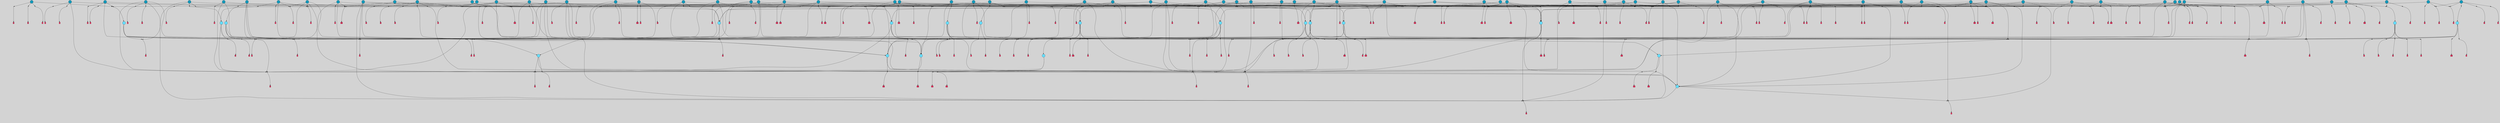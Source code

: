 // File exported with GEGELATI v1.3.1
// On the 2024-04-08 17:21:36
// With the File::TPGGraphDotExporter
digraph{
	graph[pad = "0.212, 0.055" bgcolor = lightgray]
	node[shape=circle style = filled label = ""]
		T3 [fillcolor="#66ddff"]
		T4 [fillcolor="#66ddff"]
		T7 [fillcolor="#66ddff"]
		T9 [fillcolor="#66ddff"]
		T11 [fillcolor="#66ddff"]
		T24 [fillcolor="#66ddff"]
		T27 [fillcolor="#66ddff"]
		T54 [fillcolor="#66ddff"]
		T82 [fillcolor="#66ddff"]
		T90 [fillcolor="#66ddff"]
		T95 [fillcolor="#66ddff"]
		T111 [fillcolor="#66ddff"]
		T129 [fillcolor="#66ddff"]
		T130 [fillcolor="#1199bb"]
		T159 [fillcolor="#1199bb"]
		T164 [fillcolor="#66ddff"]
		T176 [fillcolor="#1199bb"]
		T184 [fillcolor="#1199bb"]
		T194 [fillcolor="#1199bb"]
		T195 [fillcolor="#1199bb"]
		T198 [fillcolor="#66ddff"]
		T202 [fillcolor="#1199bb"]
		T207 [fillcolor="#66ddff"]
		T210 [fillcolor="#1199bb"]
		T212 [fillcolor="#66ddff"]
		T213 [fillcolor="#1199bb"]
		T240 [fillcolor="#66ddff"]
		T242 [fillcolor="#1199bb"]
		T245 [fillcolor="#1199bb"]
		T249 [fillcolor="#1199bb"]
		T251 [fillcolor="#1199bb"]
		T252 [fillcolor="#1199bb"]
		T255 [fillcolor="#1199bb"]
		T257 [fillcolor="#1199bb"]
		T259 [fillcolor="#1199bb"]
		T260 [fillcolor="#1199bb"]
		T262 [fillcolor="#1199bb"]
		T263 [fillcolor="#1199bb"]
		T265 [fillcolor="#1199bb"]
		T267 [fillcolor="#1199bb"]
		T270 [fillcolor="#1199bb"]
		T273 [fillcolor="#1199bb"]
		T275 [fillcolor="#1199bb"]
		T278 [fillcolor="#1199bb"]
		T280 [fillcolor="#1199bb"]
		T282 [fillcolor="#1199bb"]
		T283 [fillcolor="#1199bb"]
		T284 [fillcolor="#1199bb"]
		T287 [fillcolor="#1199bb"]
		T288 [fillcolor="#1199bb"]
		T291 [fillcolor="#1199bb"]
		T292 [fillcolor="#1199bb"]
		T294 [fillcolor="#1199bb"]
		T301 [fillcolor="#1199bb"]
		T307 [fillcolor="#1199bb"]
		T311 [fillcolor="#1199bb"]
		T313 [fillcolor="#1199bb"]
		T314 [fillcolor="#1199bb"]
		T315 [fillcolor="#1199bb"]
		T318 [fillcolor="#1199bb"]
		T319 [fillcolor="#1199bb"]
		T20 [fillcolor="#66ddff"]
		T321 [fillcolor="#66ddff"]
		T322 [fillcolor="#66ddff"]
		T323 [fillcolor="#1199bb"]
		T325 [fillcolor="#1199bb"]
		T326 [fillcolor="#1199bb"]
		T327 [fillcolor="#1199bb"]
		T329 [fillcolor="#1199bb"]
		T330 [fillcolor="#1199bb"]
		T332 [fillcolor="#1199bb"]
		T333 [fillcolor="#1199bb"]
		T334 [fillcolor="#1199bb"]
		T339 [fillcolor="#1199bb"]
		T341 [fillcolor="#1199bb"]
		T342 [fillcolor="#1199bb"]
		T344 [fillcolor="#1199bb"]
		T345 [fillcolor="#1199bb"]
		T346 [fillcolor="#1199bb"]
		T348 [fillcolor="#1199bb"]
		T352 [fillcolor="#1199bb"]
		T353 [fillcolor="#1199bb"]
		T355 [fillcolor="#1199bb"]
		T356 [fillcolor="#1199bb"]
		T357 [fillcolor="#1199bb"]
		T359 [fillcolor="#1199bb"]
		T365 [fillcolor="#1199bb"]
		T368 [fillcolor="#1199bb"]
		T370 [fillcolor="#1199bb"]
		T371 [fillcolor="#1199bb"]
		T372 [fillcolor="#1199bb"]
		T373 [fillcolor="#1199bb"]
		T374 [fillcolor="#1199bb"]
		T375 [fillcolor="#1199bb"]
		T376 [fillcolor="#1199bb"]
		T377 [fillcolor="#1199bb"]
		T378 [fillcolor="#1199bb"]
		T379 [fillcolor="#1199bb"]
		T380 [fillcolor="#1199bb"]
		P2277 [fillcolor="#cccccc" shape=point] //6|
		I2277 [shape=box style=invis label="6|1&2|6#1|7&#92;n10|7&2|0#1|5&#92;n9|4&0|1#2|2&#92;n8|6&0|0#1|0&#92;n"]
		P2277 -> I2277[style=invis]
		A1898 [fillcolor="#ff3366" shape=box margin=0.03 width=0 height=0 label="3"]
		T3 -> P2277 -> A1898
		P2278 [fillcolor="#cccccc" shape=point] //3|
		I2278 [shape=box style=invis label="7|6&2|4#0|2&#92;n10|3&2|7#1|4&#92;n11|6&0|4#0|1&#92;n7|1&0|0#2|6&#92;n7|6&0|3#2|6&#92;n4|0&2|6#0|1&#92;n4|4&2|5#0|2&#92;n4|6&0|4#2|7&#92;n10|0&2|3#1|5&#92;n2|6&0|5#0|2&#92;n1|0&2|3#0|7&#92;n1|6&2|0#0|5&#92;n6|2&0|1#0|7&#92;n9|2&0|3#2|7&#92;n5|3&0|6#0|6&#92;n1|7&2|5#2|3&#92;n8|1&2|7#0|6&#92;n1|0&2|5#2|1&#92;n7|1&2|2#2|5&#92;n7|4&2|6#0|3&#92;n"]
		P2278 -> I2278[style=invis]
		A1899 [fillcolor="#ff3366" shape=box margin=0.03 width=0 height=0 label="4"]
		T3 -> P2278 -> A1899
		P2279 [fillcolor="#cccccc" shape=point] //7|
		I2279 [shape=box style=invis label="0|2&2|4#2|6&#92;n5|3&0|6#0|1&#92;n4|7&2|6#0|5&#92;n7|6&0|7#0|5&#92;n10|7&2|2#1|1&#92;n"]
		P2279 -> I2279[style=invis]
		A1900 [fillcolor="#ff3366" shape=box margin=0.03 width=0 height=0 label="4"]
		T4 -> P2279 -> A1900
		P2280 [fillcolor="#cccccc" shape=point] //0|
		I2280 [shape=box style=invis label="2|5&0|1#0|6&#92;n6|1&2|2#2|7&#92;n8|0&0|3#1|4&#92;n4|3&2|5#2|4&#92;n8|1&2|4#0|0&#92;n6|6&0|1#2|6&#92;n11|7&2|4#2|5&#92;n6|2&2|4#0|2&#92;n8|5&2|4#2|4&#92;n2|1&2|1#2|2&#92;n2|7&2|5#2|6&#92;n9|7&0|5#0|4&#92;n1|2&0|5#2|6&#92;n4|2&2|3#2|7&#92;n3|3&2|1#0|2&#92;n"]
		P2280 -> I2280[style=invis]
		A1901 [fillcolor="#ff3366" shape=box margin=0.03 width=0 height=0 label="5"]
		T4 -> P2280 -> A1901
		P2281 [fillcolor="#cccccc" shape=point] //-3|
		I2281 [shape=box style=invis label="1|6&2|7#0|7&#92;n10|2&0|7#1|3&#92;n9|6&2|7#2|2&#92;n5|3&0|7#0|7&#92;n1|6&2|3#0|0&#92;n2|3&2|3#2|2&#92;n5|1&2|6#0|6&#92;n"]
		P2281 -> I2281[style=invis]
		A1902 [fillcolor="#ff3366" shape=box margin=0.03 width=0 height=0 label="7"]
		T7 -> P2281 -> A1902
		P2282 [fillcolor="#cccccc" shape=point] //5|
		I2282 [shape=box style=invis label="0|5&2|3#0|1&#92;n0|6&2|1#2|4&#92;n6|2&2|6#0|7&#92;n7|4&0|3#0|1&#92;n5|4&0|7#1|6&#92;n9|1&0|5#2|2&#92;n6|3&2|3#1|7&#92;n11|7&2|4#1|6&#92;n2|5&0|1#0|0&#92;n4|7&0|0#0|2&#92;n6|2&0|6#0|0&#92;n2|1&2|6#2|4&#92;n10|0&2|0#1|0&#92;n6|6&2|4#0|6&#92;n"]
		P2282 -> I2282[style=invis]
		A1903 [fillcolor="#ff3366" shape=box margin=0.03 width=0 height=0 label="8"]
		T7 -> P2282 -> A1903
		P2283 [fillcolor="#cccccc" shape=point] //-6|
		I2283 [shape=box style=invis label="11|1&0|7#2|0&#92;n10|4&0|1#1|0&#92;n4|3&2|4#2|1&#92;n0|5&2|0#0|0&#92;n6|1&0|0#0|3&#92;n8|2&2|0#0|4&#92;n11|4&2|0#1|6&#92;n7|0&2|6#2|3&#92;n5|3&2|6#2|0&#92;n2|0&2|0#0|4&#92;n"]
		P2283 -> I2283[style=invis]
		A1904 [fillcolor="#ff3366" shape=box margin=0.03 width=0 height=0 label="9"]
		T9 -> P2283 -> A1904
		P2284 [fillcolor="#cccccc" shape=point] //2|
		I2284 [shape=box style=invis label="6|3&2|7#1|4&#92;n8|6&0|0#2|5&#92;n2|1&0|2#0|3&#92;n8|7&0|6#0|4&#92;n2|1&2|0#0|1&#92;n0|0&2|2#2|3&#92;n6|6&0|7#2|1&#92;n6|1&0|7#2|6&#92;n5|4&2|7#0|4&#92;n0|3&0|4#2|0&#92;n11|0&2|0#2|5&#92;n4|5&2|5#2|4&#92;n5|7&0|6#0|4&#92;n9|7&2|5#0|3&#92;n5|4&2|1#0|3&#92;n5|3&0|1#1|7&#92;n0|4&0|3#2|5&#92;n"]
		P2284 -> I2284[style=invis]
		A1905 [fillcolor="#ff3366" shape=box margin=0.03 width=0 height=0 label="10"]
		T9 -> P2284 -> A1905
		P2285 [fillcolor="#cccccc" shape=point] //6|
		I2285 [shape=box style=invis label="3|0&2|7#2|2&#92;n3|2&0|4#2|5&#92;n5|1&0|2#1|0&#92;n8|7&0|1#2|0&#92;n8|5&0|3#0|6&#92;n0|2&0|2#2|3&#92;n1|5&2|5#0|5&#92;n5|6&0|6#0|7&#92;n6|7&0|0#2|6&#92;n1|2&2|3#0|0&#92;n7|7&2|3#0|4&#92;n0|7&2|7#0|6&#92;n1|0&2|2#2|7&#92;n4|4&0|1#0|0&#92;n"]
		P2285 -> I2285[style=invis]
		A1906 [fillcolor="#ff3366" shape=box margin=0.03 width=0 height=0 label="11"]
		T11 -> P2285 -> A1906
		P2286 [fillcolor="#cccccc" shape=point] //-4|
		I2286 [shape=box style=invis label="4|1&0|4#2|6&#92;n1|2&2|2#2|0&#92;n1|2&2|0#0|6&#92;n8|4&2|3#2|5&#92;n5|5&2|1#1|0&#92;n"]
		P2286 -> I2286[style=invis]
		A1907 [fillcolor="#ff3366" shape=box margin=0.03 width=0 height=0 label="12"]
		T11 -> P2286 -> A1907
		P2287 [fillcolor="#cccccc" shape=point] //-3|
		I2287 [shape=box style=invis label="8|1&2|3#0|5&#92;n0|6&0|5#0|5&#92;n3|7&2|1#0|6&#92;n3|5&0|1#0|0&#92;n9|5&2|0#0|4&#92;n3|5&0|2#0|3&#92;n10|6&2|4#1|0&#92;n9|4&2|7#2|6&#92;n1|7&2|5#2|2&#92;n"]
		P2287 -> I2287[style=invis]
		A1908 [fillcolor="#ff3366" shape=box margin=0.03 width=0 height=0 label="5"]
		T4 -> P2287 -> A1908
		P2288 [fillcolor="#cccccc" shape=point] //1|
		I2288 [shape=box style=invis label="5|1&0|6#2|7&#92;n2|4&0|4#2|2&#92;n0|6&0|5#0|4&#92;n10|6&2|5#1|6&#92;n9|3&0|1#1|7&#92;n10|3&2|2#1|0&#92;n5|0&0|0#2|1&#92;n11|3&2|3#1|5&#92;n10|3&0|1#1|0&#92;n2|4&0|1#0|1&#92;n0|2&0|3#2|4&#92;n9|2&2|1#2|5&#92;n11|7&2|6#2|6&#92;n"]
		P2288 -> I2288[style=invis]
		T24 -> P2288 -> T7
		P2289 [fillcolor="#cccccc" shape=point] //5|
		I2289 [shape=box style=invis label="3|0&2|0#0|1&#92;n3|0&0|7#0|1&#92;n5|3&0|2#2|6&#92;n4|4&2|4#2|6&#92;n11|2&0|7#1|6&#92;n2|7&2|2#2|5&#92;n9|3&2|6#2|7&#92;n7|7&0|0#0|4&#92;n6|1&2|4#2|3&#92;n5|4&2|0#1|6&#92;n1|3&0|7#0|4&#92;n"]
		P2289 -> I2289[style=invis]
		A1909 [fillcolor="#ff3366" shape=box margin=0.03 width=0 height=0 label="7"]
		T24 -> P2289 -> A1909
		P2290 [fillcolor="#cccccc" shape=point] //-2|
		I2290 [shape=box style=invis label="4|1&0|4#0|3&#92;n4|2&0|5#2|0&#92;n5|5&2|6#0|5&#92;n1|4&0|1#0|2&#92;n6|3&2|7#1|5&#92;n0|4&2|0#0|3&#92;n8|5&2|5#1|2&#92;n10|7&2|7#1|1&#92;n3|4&0|0#2|1&#92;n3|6&2|5#2|5&#92;n8|3&0|1#0|7&#92;n10|0&2|7#1|3&#92;n4|1&2|4#0|1&#92;n9|3&2|0#0|4&#92;n3|6&2|0#0|4&#92;n1|2&0|6#2|1&#92;n4|0&2|1#2|2&#92;n"]
		P2290 -> I2290[style=invis]
		A1910 [fillcolor="#ff3366" shape=box margin=0.03 width=0 height=0 label="14"]
		T24 -> P2290 -> A1910
		P2291 [fillcolor="#cccccc" shape=point] //2|
		I2291 [shape=box style=invis label="9|1&2|3#0|1&#92;n5|2&2|0#2|4&#92;n3|6&2|5#2|7&#92;n7|0&2|5#0|4&#92;n1|2&0|3#0|5&#92;n7|3&2|7#0|0&#92;n"]
		P2291 -> I2291[style=invis]
		A1911 [fillcolor="#ff3366" shape=box margin=0.03 width=0 height=0 label="2"]
		T27 -> P2291 -> A1911
		P2292 [fillcolor="#cccccc" shape=point] //-6|
		I2292 [shape=box style=invis label="7|5&0|4#0|4&#92;n11|0&2|5#2|1&#92;n"]
		P2292 -> I2292[style=invis]
		A1912 [fillcolor="#ff3366" shape=box margin=0.03 width=0 height=0 label="3"]
		T27 -> P2292 -> A1912
		T27 -> P2278
		T27 -> P2280
		P2293 [fillcolor="#cccccc" shape=point] //0|
		I2293 [shape=box style=invis label="4|0&0|3#2|7&#92;n10|2&0|3#1|7&#92;n3|5&0|2#0|3&#92;n4|5&0|0#2|1&#92;n10|7&2|0#1|2&#92;n5|3&2|3#1|6&#92;n9|5&2|0#0|4&#92;n5|4&2|7#0|2&#92;n10|3&2|7#1|4&#92;n7|2&0|1#2|6&#92;n8|6&0|5#0|5&#92;n8|7&2|3#0|5&#92;n2|6&2|4#0|0&#92;n"]
		P2293 -> I2293[style=invis]
		A1913 [fillcolor="#ff3366" shape=box margin=0.03 width=0 height=0 label="5"]
		T27 -> P2293 -> A1913
		P2294 [fillcolor="#cccccc" shape=point] //8|
		I2294 [shape=box style=invis label="9|0&0|1#2|0&#92;n10|1&2|5#1|4&#92;n8|2&2|6#0|4&#92;n2|4&2|5#2|3&#92;n4|2&2|2#0|2&#92;n7|5&0|2#0|0&#92;n8|2&2|1#1|3&#92;n8|7&0|7#2|1&#92;n1|1&0|0#0|7&#92;n5|6&2|5#1|0&#92;n6|6&2|5#0|0&#92;n11|4&0|3#2|6&#92;n4|2&2|4#0|7&#92;n5|6&0|1#2|0&#92;n11|3&0|2#0|7&#92;n"]
		P2294 -> I2294[style=invis]
		A1914 [fillcolor="#ff3366" shape=box margin=0.03 width=0 height=0 label="6"]
		T54 -> P2294 -> A1914
		T54 -> P2289
		P2295 [fillcolor="#cccccc" shape=point] //-10|
		I2295 [shape=box style=invis label="3|6&0|0#0|4&#92;n4|1&2|4#0|1&#92;n5|1&0|1#0|4&#92;n5|5&2|6#0|5&#92;n6|5&0|6#0|3&#92;n11|1&2|0#0|1&#92;n0|7&2|0#0|3&#92;n1|2&0|6#0|1&#92;n8|0&0|4#2|0&#92;n0|4&0|7#2|7&#92;n7|0&2|7#1|3&#92;n3|1&0|5#2|5&#92;n5|1&0|4#0|3&#92;n2|2&0|2#0|0&#92;n8|3&0|1#0|7&#92;n3|0&0|3#0|5&#92;n7|2&0|5#2|0&#92;n6|3&2|7#1|5&#92;n4|7&2|7#2|1&#92;n"]
		P2295 -> I2295[style=invis]
		A1915 [fillcolor="#ff3366" shape=box margin=0.03 width=0 height=0 label="14"]
		T54 -> P2295 -> A1915
		T54 -> P2282
		P2296 [fillcolor="#cccccc" shape=point] //6|
		I2296 [shape=box style=invis label="7|0&2|5#1|2&#92;n10|6&2|1#1|3&#92;n7|5&0|2#0|7&#92;n10|7&0|1#1|5&#92;n4|6&2|5#0|5&#92;n4|4&0|7#2|7&#92;n"]
		P2296 -> I2296[style=invis]
		A1916 [fillcolor="#ff3366" shape=box margin=0.03 width=0 height=0 label="7"]
		T82 -> P2296 -> A1916
		P2297 [fillcolor="#cccccc" shape=point] //6|
		I2297 [shape=box style=invis label="0|5&2|3#0|1&#92;n0|6&2|1#2|4&#92;n9|1&0|5#2|2&#92;n7|4&0|3#0|1&#92;n5|4&0|7#1|6&#92;n2|5&0|1#0|0&#92;n6|3&2|3#1|7&#92;n11|7&2|4#1|6&#92;n6|2&2|6#0|1&#92;n4|7&0|0#0|2&#92;n6|2&0|6#0|0&#92;n9|1&2|6#2|4&#92;n10|0&2|0#1|0&#92;n6|6&2|4#0|6&#92;n"]
		P2297 -> I2297[style=invis]
		A1917 [fillcolor="#ff3366" shape=box margin=0.03 width=0 height=0 label="8"]
		T82 -> P2297 -> A1917
		T82 -> P2283
		P2298 [fillcolor="#cccccc" shape=point] //-2|
		I2298 [shape=box style=invis label="8|4&2|1#2|5&#92;n4|1&0|7#2|1&#92;n5|7&2|3#2|2&#92;n10|4&2|5#1|7&#92;n10|0&2|6#1|3&#92;n4|5&2|7#0|6&#92;n9|5&2|4#0|4&#92;n2|4&0|5#0|7&#92;n11|1&2|4#2|6&#92;n5|6&0|7#1|2&#92;n2|7&2|7#2|6&#92;n5|2&0|5#1|5&#92;n3|0&0|6#0|2&#92;n4|0&0|4#2|4&#92;n4|4&2|6#0|7&#92;n10|6&2|0#1|4&#92;n9|7&0|3#1|4&#92;n1|4&2|6#0|3&#92;n11|5&2|6#0|3&#92;n0|3&0|5#0|1&#92;n"]
		P2298 -> I2298[style=invis]
		A1918 [fillcolor="#ff3366" shape=box margin=0.03 width=0 height=0 label="13"]
		T90 -> P2298 -> A1918
		P2299 [fillcolor="#cccccc" shape=point] //4|
		I2299 [shape=box style=invis label="7|1&2|6#1|3&#92;n10|1&0|3#1|6&#92;n8|5&2|3#2|1&#92;n11|5&0|0#2|6&#92;n4|1&0|6#0|0&#92;n11|1&0|2#0|3&#92;n2|0&2|1#0|7&#92;n"]
		P2299 -> I2299[style=invis]
		A1919 [fillcolor="#ff3366" shape=box margin=0.03 width=0 height=0 label="2"]
		T90 -> P2299 -> A1919
		P2300 [fillcolor="#cccccc" shape=point] //7|
		I2300 [shape=box style=invis label="10|3&0|1#1|4&#92;n4|6&0|0#0|2&#92;n4|5&0|6#0|0&#92;n4|3&0|6#2|1&#92;n7|0&0|3#1|2&#92;n4|7&0|6#0|5&#92;n7|6&0|7#0|6&#92;n6|6&0|0#0|3&#92;n11|1&0|4#2|5&#92;n10|2&0|3#1|2&#92;n"]
		P2300 -> I2300[style=invis]
		A1920 [fillcolor="#ff3366" shape=box margin=0.03 width=0 height=0 label="4"]
		T90 -> P2300 -> A1920
		T90 -> P2287
		P2301 [fillcolor="#cccccc" shape=point] //-7|
		I2301 [shape=box style=invis label="3|0&2|0#0|1&#92;n1|1&0|2#0|4&#92;n11|2&0|7#1|6&#92;n9|7&0|0#0|4&#92;n3|0&0|7#0|1&#92;n9|3&2|6#2|7&#92;n5|3&0|2#2|6&#92;n6|1&2|4#2|3&#92;n5|4&2|0#1|6&#92;n1|3&0|7#0|7&#92;n"]
		P2301 -> I2301[style=invis]
		A1921 [fillcolor="#ff3366" shape=box margin=0.03 width=0 height=0 label="7"]
		T90 -> P2301 -> A1921
		P2302 [fillcolor="#cccccc" shape=point] //4|
		I2302 [shape=box style=invis label="4|3&0|6#0|3&#92;n5|7&2|3#2|2&#92;n5|6&0|7#1|2&#92;n1|4&2|6#0|3&#92;n8|4&2|1#2|5&#92;n9|5&2|4#1|4&#92;n2|4&0|5#0|7&#92;n10|0&0|6#1|3&#92;n3|0&0|6#0|2&#92;n2|7&2|7#2|6&#92;n5|2&0|5#1|5&#92;n10|4&2|5#1|7&#92;n4|0&0|4#2|4&#92;n11|1&0|4#2|6&#92;n10|6&2|0#1|4&#92;n9|7&0|3#1|4&#92;n4|5&2|7#0|6&#92;n11|5&2|6#2|3&#92;n0|3&0|5#0|1&#92;n"]
		P2302 -> I2302[style=invis]
		A1922 [fillcolor="#ff3366" shape=box margin=0.03 width=0 height=0 label="13"]
		T95 -> P2302 -> A1922
		P2303 [fillcolor="#cccccc" shape=point] //8|
		I2303 [shape=box style=invis label="9|7&0|5#2|5&#92;n3|3&2|3#0|2&#92;n9|5&2|2#1|0&#92;n2|3&0|6#0|3&#92;n4|4&2|5#2|7&#92;n11|3&2|0#1|5&#92;n6|6&2|1#2|2&#92;n4|6&0|1#2|2&#92;n2|5&2|7#2|2&#92;n7|7&2|2#2|3&#92;n6|5&0|3#2|6&#92;n6|7&0|6#0|2&#92;n"]
		P2303 -> I2303[style=invis]
		A1923 [fillcolor="#ff3366" shape=box margin=0.03 width=0 height=0 label="14"]
		T95 -> P2303 -> A1923
		P2304 [fillcolor="#cccccc" shape=point] //2|
		I2304 [shape=box style=invis label="4|1&0|4#2|6&#92;n5|5&2|1#1|0&#92;n1|0&2|0#0|6&#92;n8|4&2|3#2|5&#92;n"]
		P2304 -> I2304[style=invis]
		T95 -> P2304 -> T11
		P2305 [fillcolor="#cccccc" shape=point] //-9|
		I2305 [shape=box style=invis label="2|0&2|0#2|1&#92;n4|4&2|4#2|6&#92;n9|1&0|3#1|7&#92;n5|3&0|2#2|6&#92;n2|7&2|2#2|5&#92;n5|4&2|0#1|6&#92;n3|0&0|7#0|1&#92;n1|3&0|7#0|4&#92;n11|6&2|2#0|7&#92;n7|7&0|0#0|4&#92;n11|0&0|7#1|6&#92;n9|3&2|6#2|7&#92;n"]
		P2305 -> I2305[style=invis]
		A1924 [fillcolor="#ff3366" shape=box margin=0.03 width=0 height=0 label="7"]
		T95 -> P2305 -> A1924
		P2306 [fillcolor="#cccccc" shape=point] //-8|
		I2306 [shape=box style=invis label="7|5&0|4#2|4&#92;n"]
		P2306 -> I2306[style=invis]
		A1925 [fillcolor="#ff3366" shape=box margin=0.03 width=0 height=0 label="3"]
		T95 -> P2306 -> A1925
		P2307 [fillcolor="#cccccc" shape=point] //-5|
		I2307 [shape=box style=invis label="0|0&2|3#0|2&#92;n10|5&0|6#1|3&#92;n7|3&0|6#2|3&#92;n3|4&0|6#0|6&#92;n10|5&0|2#1|1&#92;n5|0&0|1#0|3&#92;n6|6&2|5#1|5&#92;n7|4&0|2#1|7&#92;n5|7&0|1#2|5&#92;n1|5&0|0#0|3&#92;n7|5&2|1#2|6&#92;n9|0&0|2#0|0&#92;n4|0&2|4#0|0&#92;n4|6&0|0#2|3&#92;n3|1&0|6#2|5&#92;n7|7&2|1#2|3&#92;n9|4&2|2#0|6&#92;n"]
		P2307 -> I2307[style=invis]
		T111 -> P2307 -> T9
		P2308 [fillcolor="#cccccc" shape=point] //7|
		I2308 [shape=box style=invis label="7|4&2|1#2|0&#92;n4|1&2|4#2|3&#92;n5|0&2|0#2|2&#92;n6|1&2|4#2|6&#92;n"]
		P2308 -> I2308[style=invis]
		A1926 [fillcolor="#ff3366" shape=box margin=0.03 width=0 height=0 label="9"]
		T111 -> P2308 -> A1926
		P2309 [fillcolor="#cccccc" shape=point] //2|
		I2309 [shape=box style=invis label="3|0&2|0#0|1&#92;n11|2&0|7#1|6&#92;n8|7&2|4#0|5&#92;n5|3&0|2#2|6&#92;n4|4&2|4#2|6&#92;n3|0&0|7#0|1&#92;n2|7&2|2#2|5&#92;n9|3&2|6#2|7&#92;n7|7&0|0#0|4&#92;n6|1&2|4#1|3&#92;n5|4&2|0#1|6&#92;n1|3&0|7#0|4&#92;n"]
		P2309 -> I2309[style=invis]
		A1927 [fillcolor="#ff3366" shape=box margin=0.03 width=0 height=0 label="7"]
		T111 -> P2309 -> A1927
		T111 -> P2283
		T129 -> P2294
		T129 -> P2289
		P2310 [fillcolor="#cccccc" shape=point] //10|
		I2310 [shape=box style=invis label="4|5&2|7#2|1&#92;n1|7&2|3#0|6&#92;n3|5&2|2#0|3&#92;n10|3&0|7#1|4&#92;n7|1&0|4#2|6&#92;n10|2&0|3#1|7&#92;n9|5&2|0#0|4&#92;n4|0&0|3#2|7&#92;n11|4&2|6#1|2&#92;n5|4&2|7#0|2&#92;n2|6&2|4#0|0&#92;n6|5&0|7#2|1&#92;n5|3&2|3#1|6&#92;n10|7&2|0#1|2&#92;n"]
		P2310 -> I2310[style=invis]
		A1928 [fillcolor="#ff3366" shape=box margin=0.03 width=0 height=0 label="5"]
		T129 -> P2310 -> A1928
		P2311 [fillcolor="#cccccc" shape=point] //5|
		I2311 [shape=box style=invis label="9|4&2|3#1|3&#92;n0|4&2|4#0|5&#92;n6|1&2|6#2|5&#92;n4|0&0|5#2|0&#92;n"]
		P2311 -> I2311[style=invis]
		A1929 [fillcolor="#ff3366" shape=box margin=0.03 width=0 height=0 label="7"]
		T129 -> P2311 -> A1929
		P2312 [fillcolor="#cccccc" shape=point] //6|
		I2312 [shape=box style=invis label="9|4&2|7#0|6&#92;n8|4&0|1#1|0&#92;n1|3&0|0#2|1&#92;n2|4&0|6#2|2&#92;n5|1&2|5#0|7&#92;n3|0&0|3#2|6&#92;n2|2&2|6#0|2&#92;n8|4&0|4#2|2&#92;n5|1&2|4#0|3&#92;n9|4&0|6#0|6&#92;n5|0&2|2#1|5&#92;n11|7&0|0#1|1&#92;n0|4&0|3#0|3&#92;n7|7&2|4#2|5&#92;n1|5&0|1#2|1&#92;n"]
		P2312 -> I2312[style=invis]
		A1930 [fillcolor="#ff3366" shape=box margin=0.03 width=0 height=0 label="1"]
		T129 -> P2312 -> A1930
		P2313 [fillcolor="#cccccc" shape=point] //-5|
		I2313 [shape=box style=invis label="10|6&2|5#1|6&#92;n9|3&0|1#1|7&#92;n2|4&0|1#0|1&#92;n11|3&0|7#1|6&#92;n5|1&0|6#2|7&#92;n8|0&0|0#0|1&#92;n0|6&0|7#0|4&#92;n6|7&2|6#2|6&#92;n11|0&2|3#0|5&#92;n"]
		P2313 -> I2313[style=invis]
		T130 -> P2313 -> T7
		P2314 [fillcolor="#cccccc" shape=point] //9|
		I2314 [shape=box style=invis label="9|0&2|4#1|2&#92;n10|3&0|5#1|7&#92;n"]
		P2314 -> I2314[style=invis]
		A1931 [fillcolor="#ff3366" shape=box margin=0.03 width=0 height=0 label="3"]
		T130 -> P2314 -> A1931
		T130 -> P2299
		P2315 [fillcolor="#cccccc" shape=point] //-10|
		I2315 [shape=box style=invis label="8|4&0|2#0|1&#92;n5|3&2|6#2|7&#92;n3|1&2|7#0|6&#92;n4|7&0|4#0|2&#92;n1|7&2|6#0|4&#92;n10|5&2|1#1|5&#92;n4|0&0|7#0|7&#92;n6|6&0|0#0|1&#92;n10|4&2|1#1|0&#92;n"]
		P2315 -> I2315[style=invis]
		A1932 [fillcolor="#ff3366" shape=box margin=0.03 width=0 height=0 label="5"]
		T130 -> P2315 -> A1932
		P2316 [fillcolor="#cccccc" shape=point] //7|
		I2316 [shape=box style=invis label="7|0&2|1#2|0&#92;n9|7&2|1#1|7&#92;n8|2&0|1#1|0&#92;n6|6&0|2#1|1&#92;n2|2&0|5#0|0&#92;n5|7&0|0#2|1&#92;n5|1&2|5#1|5&#92;n4|7&2|4#2|3&#92;n10|5&2|2#1|5&#92;n1|3&2|2#2|0&#92;n10|2&2|6#1|5&#92;n"]
		P2316 -> I2316[style=invis]
		A1933 [fillcolor="#ff3366" shape=box margin=0.03 width=0 height=0 label="1"]
		T159 -> P2316 -> A1933
		P2317 [fillcolor="#cccccc" shape=point] //7|
		I2317 [shape=box style=invis label="7|4&2|7#0|4&#92;n4|6&0|1#2|5&#92;n2|1&2|3#0|0&#92;n4|3&2|0#0|1&#92;n0|0&2|7#2|7&#92;n7|7&0|5#2|3&#92;n5|0&2|1#2|2&#92;n10|0&0|4#1|2&#92;n4|4&0|7#0|0&#92;n6|7&0|2#0|1&#92;n1|4&2|5#0|4&#92;n"]
		P2317 -> I2317[style=invis]
		A1934 [fillcolor="#ff3366" shape=box margin=0.03 width=0 height=0 label="0"]
		T159 -> P2317 -> A1934
		P2318 [fillcolor="#cccccc" shape=point] //5|
		I2318 [shape=box style=invis label="0|5&2|3#0|1&#92;n0|6&2|1#2|4&#92;n6|2&2|6#0|7&#92;n9|0&2|7#1|1&#92;n7|4&0|3#0|1&#92;n11|7&2|4#1|6&#92;n9|1&0|5#2|2&#92;n5|4&0|7#1|6&#92;n2|5&0|1#0|0&#92;n4|7&0|0#0|2&#92;n6|2&0|6#0|0&#92;n2|1&2|6#2|4&#92;n10|0&0|0#1|0&#92;n6|6&2|4#0|6&#92;n"]
		P2318 -> I2318[style=invis]
		T159 -> P2318 -> T129
		T164 -> P2280
		P2319 [fillcolor="#cccccc" shape=point] //-1|
		I2319 [shape=box style=invis label="6|4&0|4#2|4&#92;n4|5&2|5#2|4&#92;n9|7&2|5#0|3&#92;n3|7&2|6#0|6&#92;n8|7&0|6#0|4&#92;n2|1&2|0#0|1&#92;n8|6&0|0#2|5&#92;n2|1&0|2#0|3&#92;n6|1&0|7#2|6&#92;n6|3&0|1#1|6&#92;n5|4&2|7#0|4&#92;n0|7&0|4#2|0&#92;n11|0&2|0#2|5&#92;n3|7&2|0#2|7&#92;n8|3&2|7#1|4&#92;n5|7&0|6#0|4&#92;n0|0&2|3#2|3&#92;n5|4&2|1#0|3&#92;n0|4&0|3#2|5&#92;n"]
		P2319 -> I2319[style=invis]
		A1935 [fillcolor="#ff3366" shape=box margin=0.03 width=0 height=0 label="10"]
		T164 -> P2319 -> A1935
		P2320 [fillcolor="#cccccc" shape=point] //-7|
		I2320 [shape=box style=invis label="6|1&0|2#0|3&#92;n1|2&0|1#2|0&#92;n10|3&2|2#1|1&#92;n0|1&0|2#0|7&#92;n4|6&2|7#2|4&#92;n6|0&2|7#0|6&#92;n"]
		P2320 -> I2320[style=invis]
		A1936 [fillcolor="#ff3366" shape=box margin=0.03 width=0 height=0 label="7"]
		T164 -> P2320 -> A1936
		P2321 [fillcolor="#cccccc" shape=point] //-6|
		I2321 [shape=box style=invis label="11|7&0|1#0|6&#92;n3|5&0|1#0|3&#92;n1|5&0|5#0|6&#92;n1|7&2|5#2|2&#92;n0|0&0|2#2|2&#92;n4|4&0|1#0|5&#92;n6|4&2|2#0|2&#92;n0|6&2|5#0|5&#92;n0|3&2|2#2|6&#92;n"]
		P2321 -> I2321[style=invis]
		A1937 [fillcolor="#ff3366" shape=box margin=0.03 width=0 height=0 label="5"]
		T164 -> P2321 -> A1937
		T164 -> P2302
		P2322 [fillcolor="#cccccc" shape=point] //3|
		I2322 [shape=box style=invis label="4|7&0|7#2|7&#92;n11|5&2|6#0|2&#92;n5|5&2|6#2|0&#92;n3|2&0|6#0|3&#92;n10|2&2|5#1|5&#92;n9|4&2|3#1|5&#92;n2|5&2|7#2|4&#92;n11|3&2|5#1|0&#92;n7|0&0|7#2|1&#92;n1|2&0|5#0|1&#92;n"]
		P2322 -> I2322[style=invis]
		A1938 [fillcolor="#ff3366" shape=box margin=0.03 width=0 height=0 label="5"]
		T176 -> P2322 -> A1938
		P2323 [fillcolor="#cccccc" shape=point] //2|
		I2323 [shape=box style=invis label="7|1&0|6#0|1&#92;n5|2&2|5#1|6&#92;n10|1&2|1#1|1&#92;n4|7&0|4#2|2&#92;n11|7&0|4#2|7&#92;n5|0&0|5#1|7&#92;n8|2&0|5#2|4&#92;n10|0&2|6#1|6&#92;n5|1&0|1#2|3&#92;n1|6&2|0#0|1&#92;n9|6&2|2#1|4&#92;n3|4&2|3#0|0&#92;n10|1&0|1#1|0&#92;n2|2&0|1#2|1&#92;n3|1&2|7#0|3&#92;n"]
		P2323 -> I2323[style=invis]
		A1939 [fillcolor="#ff3366" shape=box margin=0.03 width=0 height=0 label="10"]
		T176 -> P2323 -> A1939
		P2324 [fillcolor="#cccccc" shape=point] //-1|
		I2324 [shape=box style=invis label="1|7&2|1#0|6&#92;n8|1&2|3#0|5&#92;n10|6&2|7#1|0&#92;n1|7&2|5#0|2&#92;n0|3&0|3#2|2&#92;n3|5&0|1#0|0&#92;n3|5&0|2#0|3&#92;n1|5&2|0#0|4&#92;n5|7&2|2#2|5&#92;n4|0&2|3#0|3&#92;n"]
		P2324 -> I2324[style=invis]
		T176 -> P2324 -> T3
		P2325 [fillcolor="#cccccc" shape=point] //-3|
		I2325 [shape=box style=invis label="6|3&2|4#1|4&#92;n5|3&0|1#1|7&#92;n2|1&0|2#2|3&#92;n8|7&0|6#0|4&#92;n2|1&2|0#0|1&#92;n0|0&2|2#2|3&#92;n6|1&0|7#2|6&#92;n5|7&0|2#0|4&#92;n0|3&0|4#2|0&#92;n11|0&2|0#2|5&#92;n6|0&2|0#1|4&#92;n8|6&0|2#2|5&#92;n5|4&2|1#0|3&#92;n9|7&2|5#0|3&#92;n5|4&2|7#0|4&#92;n"]
		P2325 -> I2325[style=invis]
		A1940 [fillcolor="#ff3366" shape=box margin=0.03 width=0 height=0 label="10"]
		T176 -> P2325 -> A1940
		P2326 [fillcolor="#cccccc" shape=point] //4|
		I2326 [shape=box style=invis label="7|1&0|6#0|1&#92;n5|2&2|5#1|6&#92;n10|1&2|1#1|1&#92;n9|6&2|2#1|4&#92;n4|7&0|4#2|2&#92;n9|6&0|4#1|1&#92;n10|0&2|6#1|6&#92;n5|1&0|1#2|3&#92;n1|6&2|0#0|1&#92;n8|2&0|5#2|4&#92;n3|4&2|3#0|0&#92;n10|1&0|5#1|0&#92;n2|2&0|1#2|1&#92;n3|1&2|7#0|3&#92;n"]
		P2326 -> I2326[style=invis]
		A1941 [fillcolor="#ff3366" shape=box margin=0.03 width=0 height=0 label="10"]
		T176 -> P2326 -> A1941
		T184 -> P2313
		P2327 [fillcolor="#cccccc" shape=point] //-9|
		I2327 [shape=box style=invis label="10|3&0|5#1|7&#92;n9|0&2|4#1|3&#92;n"]
		P2327 -> I2327[style=invis]
		A1942 [fillcolor="#ff3366" shape=box margin=0.03 width=0 height=0 label="3"]
		T184 -> P2327 -> A1942
		P2328 [fillcolor="#cccccc" shape=point] //-6|
		I2328 [shape=box style=invis label="3|5&0|0#0|2&#92;n6|6&2|1#2|6&#92;n4|6&0|1#2|5&#92;n7|1&0|6#1|3&#92;n11|1&2|4#0|5&#92;n1|2&0|1#2|3&#92;n4|3&0|5#2|4&#92;n4|0&0|5#2|0&#92;n8|5&2|4#2|4&#92;n2|4&0|1#0|6&#92;n5|1&2|4#0|0&#92;n3|3&2|1#0|2&#92;n9|7&0|5#0|4&#92;n2|2&0|6#2|0&#92;n7|1&2|2#2|2&#92;n"]
		P2328 -> I2328[style=invis]
		A1943 [fillcolor="#ff3366" shape=box margin=0.03 width=0 height=0 label="5"]
		T184 -> P2328 -> A1943
		P2329 [fillcolor="#cccccc" shape=point] //3|
		I2329 [shape=box style=invis label="7|2&0|2#2|4&#92;n0|4&0|6#2|7&#92;n9|0&0|1#2|2&#92;n8|6&0|0#1|0&#92;n"]
		P2329 -> I2329[style=invis]
		A1944 [fillcolor="#ff3366" shape=box margin=0.03 width=0 height=0 label="3"]
		T184 -> P2329 -> A1944
		T184 -> P2322
		P2330 [fillcolor="#cccccc" shape=point] //-2|
		I2330 [shape=box style=invis label="1|0&0|3#0|3&#92;n2|7&0|4#0|4&#92;n11|6&2|1#1|4&#92;n6|1&2|5#0|0&#92;n2|0&2|0#0|6&#92;n1|3&2|1#0|4&#92;n"]
		P2330 -> I2330[style=invis]
		A1945 [fillcolor="#ff3366" shape=box margin=0.03 width=0 height=0 label="2"]
		T194 -> P2330 -> A1945
		P2331 [fillcolor="#cccccc" shape=point] //3|
		I2331 [shape=box style=invis label="5|4&2|7#0|4&#92;n0|4&0|3#2|5&#92;n8|6&0|0#2|5&#92;n2|1&0|2#0|3&#92;n9|7&0|6#0|4&#92;n0|0&2|2#2|3&#92;n6|6&0|7#2|1&#92;n6|1&0|7#2|6&#92;n0|3&0|4#2|0&#92;n11|0&2|0#2|5&#92;n4|5&2|5#2|4&#92;n5|3&0|1#1|7&#92;n9|7&2|2#0|3&#92;n5|4&2|1#0|3&#92;n5|0&0|6#0|4&#92;n0|0&0|1#2|0&#92;n"]
		P2331 -> I2331[style=invis]
		A1946 [fillcolor="#ff3366" shape=box margin=0.03 width=0 height=0 label="10"]
		T194 -> P2331 -> A1946
		T194 -> P2324
		P2332 [fillcolor="#cccccc" shape=point] //10|
		I2332 [shape=box style=invis label="6|1&2|4#2|3&#92;n3|0&0|7#0|1&#92;n5|3&0|2#2|6&#92;n4|4&0|4#2|6&#92;n5|4&2|0#1|6&#92;n10|5&0|6#1|5&#92;n2|5&2|1#2|2&#92;n1|3&0|7#0|4&#92;n3|0&2|0#0|1&#92;n11|2&0|5#1|6&#92;n9|3&2|6#2|7&#92;n7|7&0|0#0|4&#92;n"]
		P2332 -> I2332[style=invis]
		A1947 [fillcolor="#ff3366" shape=box margin=0.03 width=0 height=0 label="7"]
		T194 -> P2332 -> A1947
		P2333 [fillcolor="#cccccc" shape=point] //5|
		I2333 [shape=box style=invis label="3|0&2|0#2|1&#92;n3|0&0|7#0|1&#92;n5|3&0|2#2|6&#92;n4|4&2|4#2|6&#92;n5|4&2|0#1|6&#92;n2|7&2|2#2|5&#92;n1|3&0|7#0|4&#92;n11|6&2|2#0|7&#92;n7|7&0|0#0|4&#92;n6|1&2|4#2|3&#92;n11|0&0|7#1|6&#92;n9|3&2|6#2|7&#92;n"]
		P2333 -> I2333[style=invis]
		A1948 [fillcolor="#ff3366" shape=box margin=0.03 width=0 height=0 label="7"]
		T195 -> P2333 -> A1948
		P2334 [fillcolor="#cccccc" shape=point] //4|
		I2334 [shape=box style=invis label="7|1&0|6#0|1&#92;n6|7&2|7#1|7&#92;n10|1&2|1#1|1&#92;n9|6&2|2#1|4&#92;n4|7&0|4#2|2&#92;n9|6&0|5#1|1&#92;n10|0&2|6#1|6&#92;n5|1&0|1#2|3&#92;n10|1&0|5#1|0&#92;n3|4&2|3#0|0&#92;n8|2&0|5#2|4&#92;n1|6&2|0#0|0&#92;n2|3&0|1#2|6&#92;n5|2&2|2#1|6&#92;n2|2&0|1#2|1&#92;n3|1&2|7#0|3&#92;n6|7&2|3#0|4&#92;n"]
		P2334 -> I2334[style=invis]
		A1949 [fillcolor="#ff3366" shape=box margin=0.03 width=0 height=0 label="10"]
		T195 -> P2334 -> A1949
		P2335 [fillcolor="#cccccc" shape=point] //-4|
		I2335 [shape=box style=invis label="0|4&0|0#2|7&#92;n8|5&2|4#2|4&#92;n4|3&2|5#2|4&#92;n11|7&2|2#2|5&#92;n6|5&2|2#2|7&#92;n3|2&0|7#0|7&#92;n3|3&2|1#0|3&#92;n2|6&0|3#2|5&#92;n0|1&2|6#2|2&#92;n8|2&0|0#1|6&#92;n0|7&0|5#0|4&#92;n9|5&0|3#2|7&#92;n2|7&2|5#2|6&#92;n9|0&2|0#0|1&#92;n1|2&2|4#0|2&#92;n"]
		P2335 -> I2335[style=invis]
		T195 -> P2335 -> T27
		T195 -> P2317
		P2336 [fillcolor="#cccccc" shape=point] //-3|
		I2336 [shape=box style=invis label="0|0&2|7#2|7&#92;n4|6&0|2#2|5&#92;n2|1&2|3#0|0&#92;n4|3&2|0#0|1&#92;n7|4&2|7#0|4&#92;n5|0&2|1#2|2&#92;n10|0&0|4#1|2&#92;n4|4&0|7#0|0&#92;n6|7&0|2#0|1&#92;n1|4&2|5#0|4&#92;n"]
		P2336 -> I2336[style=invis]
		A1950 [fillcolor="#ff3366" shape=box margin=0.03 width=0 height=0 label="0"]
		T198 -> P2336 -> A1950
		P2337 [fillcolor="#cccccc" shape=point] //-3|
		I2337 [shape=box style=invis label="3|7&0|0#0|2&#92;n11|5&0|1#1|1&#92;n4|1&0|6#2|6&#92;n4|0&0|1#0|5&#92;n"]
		P2337 -> I2337[style=invis]
		T198 -> P2337 -> T24
		T198 -> P2289
		P2338 [fillcolor="#cccccc" shape=point] //-2|
		I2338 [shape=box style=invis label="5|2&2|0#2|4&#92;n9|1&2|3#0|1&#92;n3|6&2|5#2|7&#92;n7|0&2|1#0|4&#92;n1|2&0|3#0|5&#92;n7|3&2|7#0|0&#92;n"]
		P2338 -> I2338[style=invis]
		A1951 [fillcolor="#ff3366" shape=box margin=0.03 width=0 height=0 label="2"]
		T198 -> P2338 -> A1951
		P2339 [fillcolor="#cccccc" shape=point] //-9|
		I2339 [shape=box style=invis label="4|1&0|4#2|6&#92;n11|0&2|0#0|6&#92;n8|4&2|3#2|5&#92;n6|0&0|3#0|1&#92;n"]
		P2339 -> I2339[style=invis]
		T198 -> P2339 -> T11
		P2340 [fillcolor="#cccccc" shape=point] //9|
		I2340 [shape=box style=invis label="4|3&2|0#0|1&#92;n4|6&0|1#2|5&#92;n2|1&2|3#0|0&#92;n7|4&2|7#0|4&#92;n0|0&2|7#2|7&#92;n11|7&0|5#2|3&#92;n5|0&2|1#2|2&#92;n10|0&0|4#1|2&#92;n4|4&0|7#0|0&#92;n6|7&0|2#0|1&#92;n1|4&2|5#0|4&#92;n"]
		P2340 -> I2340[style=invis]
		A1952 [fillcolor="#ff3366" shape=box margin=0.03 width=0 height=0 label="0"]
		T202 -> P2340 -> A1952
		P2341 [fillcolor="#cccccc" shape=point] //4|
		I2341 [shape=box style=invis label="1|2&0|3#2|7&#92;n3|1&2|3#2|1&#92;n3|2&2|5#2|3&#92;n10|7&0|5#1|6&#92;n8|3&2|2#1|5&#92;n4|2&0|5#2|5&#92;n9|3&2|5#2|6&#92;n10|7&0|0#1|1&#92;n9|2&0|7#1|5&#92;n4|0&2|6#2|0&#92;n0|4&0|7#2|2&#92;n11|1&0|7#1|3&#92;n3|5&0|2#0|3&#92;n5|7&0|5#1|3&#92;n8|3&2|5#0|7&#92;n3|7&2|3#0|4&#92;n3|2&2|2#0|2&#92;n1|3&0|2#0|5&#92;n5|3&0|1#1|3&#92;n0|1&0|7#0|1&#92;n"]
		P2341 -> I2341[style=invis]
		A1953 [fillcolor="#ff3366" shape=box margin=0.03 width=0 height=0 label="11"]
		T202 -> P2341 -> A1953
		T202 -> P2288
		T202 -> P2329
		T207 -> P2316
		T207 -> P2337
		P2342 [fillcolor="#cccccc" shape=point] //5|
		I2342 [shape=box style=invis label="8|1&2|6#0|6&#92;n3|0&0|7#0|1&#92;n11|3&0|2#2|6&#92;n4|4&2|4#2|6&#92;n11|2&0|7#1|6&#92;n2|7&2|2#2|5&#92;n7|7&0|0#0|4&#92;n6|1&2|4#2|3&#92;n5|4&2|0#1|6&#92;n3|0&2|0#0|1&#92;n1|3&0|7#0|4&#92;n"]
		P2342 -> I2342[style=invis]
		A1954 [fillcolor="#ff3366" shape=box margin=0.03 width=0 height=0 label="7"]
		T207 -> P2342 -> A1954
		P2343 [fillcolor="#cccccc" shape=point] //5|
		I2343 [shape=box style=invis label="10|4&2|6#1|2&#92;n8|4&0|1#1|0&#92;n0|4&2|6#0|0&#92;n8|4&2|5#2|1&#92;n7|5&2|5#1|0&#92;n3|6&0|6#2|2&#92;n1|7&0|7#0|5&#92;n2|0&0|7#2|4&#92;n9|4&2|6#2|7&#92;n2|6&2|2#0|0&#92;n11|7&2|7#0|7&#92;n5|5&0|0#0|1&#92;n10|1&0|0#1|0&#92;n7|3&0|1#2|5&#92;n9|2&2|7#1|5&#92;n9|0&2|5#1|2&#92;n1|6&2|4#2|2&#92;n3|3&2|2#0|7&#92;n1|6&2|0#0|0&#92;n6|4&2|6#1|0&#92;n"]
		P2343 -> I2343[style=invis]
		A1955 [fillcolor="#ff3366" shape=box margin=0.03 width=0 height=0 label="1"]
		T207 -> P2343 -> A1955
		P2344 [fillcolor="#cccccc" shape=point] //7|
		I2344 [shape=box style=invis label="6|1&2|6#2|7&#92;n7|0&2|4#2|3&#92;n3|3&0|7#0|6&#92;n5|4&0|2#2|4&#92;n8|5&2|6#2|7&#92;n0|0&2|3#0|3&#92;n5|4&2|4#2|6&#92;n"]
		P2344 -> I2344[style=invis]
		T207 -> P2344 -> T4
		T210 -> P2317
		T210 -> P2289
		P2345 [fillcolor="#cccccc" shape=point] //6|
		I2345 [shape=box style=invis label="10|4&2|6#1|2&#92;n8|4&0|1#1|0&#92;n0|4&2|6#0|0&#92;n8|4&2|5#2|1&#92;n7|5&2|5#1|0&#92;n3|6&0|6#2|2&#92;n1|7&0|7#0|5&#92;n2|0&0|7#2|4&#92;n2|6&2|2#0|0&#92;n0|7&2|7#0|7&#92;n11|6&0|4#2|2&#92;n5|5&0|0#0|1&#92;n10|1&0|0#1|0&#92;n7|3&0|1#2|5&#92;n9|2&2|7#1|5&#92;n9|4&2|6#2|7&#92;n1|6&2|4#2|2&#92;n3|3&2|2#0|7&#92;n1|6&2|0#0|0&#92;n6|4&2|6#1|0&#92;n"]
		P2345 -> I2345[style=invis]
		A1956 [fillcolor="#ff3366" shape=box margin=0.03 width=0 height=0 label="1"]
		T210 -> P2345 -> A1956
		P2346 [fillcolor="#cccccc" shape=point] //2|
		I2346 [shape=box style=invis label="4|5&2|7#2|1&#92;n1|7&2|3#0|6&#92;n3|5&2|2#0|3&#92;n10|3&2|7#1|4&#92;n7|1&0|4#2|6&#92;n4|0&0|3#2|7&#92;n9|5&2|0#0|4&#92;n10|2&0|3#1|7&#92;n11|4&2|6#1|2&#92;n10|3&2|1#1|6&#92;n5|4&2|7#0|2&#92;n2|6&2|4#0|0&#92;n6|5&0|7#2|1&#92;n5|3&2|3#1|6&#92;n10|7&2|0#1|2&#92;n"]
		P2346 -> I2346[style=invis]
		A1957 [fillcolor="#ff3366" shape=box margin=0.03 width=0 height=0 label="5"]
		T210 -> P2346 -> A1957
		P2347 [fillcolor="#cccccc" shape=point] //9|
		I2347 [shape=box style=invis label="11|0&2|0#1|1&#92;n3|6&0|6#0|0&#92;n1|4&0|0#2|4&#92;n7|5&2|2#1|3&#92;n11|7&2|6#1|7&#92;n5|2&0|6#1|5&#92;n9|5&0|6#0|3&#92;n2|2&2|7#0|5&#92;n9|3&2|2#2|0&#92;n11|0&2|7#0|1&#92;n1|1&2|0#0|1&#92;n6|6&0|6#1|2&#92;n9|7&0|1#0|3&#92;n2|0&2|4#2|5&#92;n2|4&2|2#0|0&#92;n6|1&2|1#1|7&#92;n10|7&2|5#1|6&#92;n11|5&2|7#2|4&#92;n"]
		P2347 -> I2347[style=invis]
		A1958 [fillcolor="#ff3366" shape=box margin=0.03 width=0 height=0 label="1"]
		T210 -> P2347 -> A1958
		P2348 [fillcolor="#cccccc" shape=point] //6|
		I2348 [shape=box style=invis label="9|4&2|7#0|6&#92;n8|4&0|1#1|0&#92;n1|3&0|0#2|1&#92;n2|4&0|6#2|2&#92;n5|1&2|5#0|7&#92;n3|0&0|3#2|6&#92;n2|2&2|6#0|2&#92;n8|4&0|4#2|2&#92;n5|1&2|4#0|3&#92;n9|4&0|6#0|6&#92;n5|0&2|2#1|5&#92;n11|7&0|0#1|1&#92;n0|4&0|3#0|3&#92;n7|7&2|4#2|5&#92;n1|5&0|1#2|1&#92;n"]
		P2348 -> I2348[style=invis]
		A1959 [fillcolor="#ff3366" shape=box margin=0.03 width=0 height=0 label="1"]
		T212 -> P2348 -> A1959
		P2349 [fillcolor="#cccccc" shape=point] //5|
		I2349 [shape=box style=invis label="3|0&2|0#0|1&#92;n3|0&0|7#0|1&#92;n5|3&0|2#2|6&#92;n4|4&2|4#2|6&#92;n11|2&0|7#1|6&#92;n2|7&2|2#2|5&#92;n9|3&2|6#2|7&#92;n7|7&0|0#0|4&#92;n6|1&2|4#2|3&#92;n5|4&2|0#1|6&#92;n1|3&0|7#0|4&#92;n"]
		P2349 -> I2349[style=invis]
		A1960 [fillcolor="#ff3366" shape=box margin=0.03 width=0 height=0 label="7"]
		T212 -> P2349 -> A1960
		P2350 [fillcolor="#cccccc" shape=point] //8|
		I2350 [shape=box style=invis label="9|0&0|1#2|0&#92;n10|1&2|5#1|4&#92;n8|2&2|6#0|4&#92;n2|4&2|5#2|3&#92;n4|2&2|2#0|2&#92;n7|5&0|2#0|0&#92;n8|2&2|1#1|3&#92;n8|7&0|7#2|1&#92;n1|1&0|0#0|7&#92;n5|6&2|5#1|0&#92;n6|6&2|5#0|0&#92;n11|4&0|3#2|6&#92;n4|2&2|4#0|7&#92;n5|6&0|1#2|0&#92;n11|3&0|2#0|7&#92;n"]
		P2350 -> I2350[style=invis]
		A1961 [fillcolor="#ff3366" shape=box margin=0.03 width=0 height=0 label="6"]
		T212 -> P2350 -> A1961
		P2351 [fillcolor="#cccccc" shape=point] //5|
		I2351 [shape=box style=invis label="9|4&2|3#1|3&#92;n0|4&2|4#0|5&#92;n6|1&2|6#2|5&#92;n4|0&0|5#2|0&#92;n"]
		P2351 -> I2351[style=invis]
		A1962 [fillcolor="#ff3366" shape=box margin=0.03 width=0 height=0 label="7"]
		T212 -> P2351 -> A1962
		P2352 [fillcolor="#cccccc" shape=point] //5|
		I2352 [shape=box style=invis label="0|5&2|3#0|1&#92;n0|6&2|1#2|4&#92;n6|2&2|6#0|7&#92;n9|0&2|7#1|1&#92;n7|4&0|3#0|1&#92;n11|7&2|4#1|6&#92;n9|1&0|5#2|2&#92;n5|4&0|7#1|6&#92;n2|5&0|1#0|0&#92;n4|7&0|0#0|2&#92;n6|2&0|6#0|0&#92;n2|1&2|6#2|4&#92;n10|0&0|0#1|0&#92;n6|6&2|4#0|6&#92;n"]
		P2352 -> I2352[style=invis]
		T213 -> P2352 -> T212
		P2353 [fillcolor="#cccccc" shape=point] //7|
		I2353 [shape=box style=invis label="7|4&2|7#0|4&#92;n4|6&0|1#2|5&#92;n2|1&2|3#0|0&#92;n4|3&2|0#0|1&#92;n0|0&2|7#2|7&#92;n7|7&0|5#2|3&#92;n5|0&2|1#2|2&#92;n10|0&0|4#1|2&#92;n4|4&0|7#0|0&#92;n6|7&0|2#0|1&#92;n1|4&2|5#0|4&#92;n"]
		P2353 -> I2353[style=invis]
		A1963 [fillcolor="#ff3366" shape=box margin=0.03 width=0 height=0 label="0"]
		T213 -> P2353 -> A1963
		P2354 [fillcolor="#cccccc" shape=point] //10|
		I2354 [shape=box style=invis label="4|5&2|7#2|1&#92;n1|7&2|3#0|6&#92;n3|5&2|2#0|3&#92;n10|3&0|7#1|4&#92;n7|1&0|4#2|6&#92;n10|2&0|3#1|7&#92;n9|5&2|0#0|4&#92;n4|0&0|3#2|7&#92;n11|4&2|6#1|2&#92;n5|4&2|7#0|2&#92;n2|6&2|4#0|0&#92;n6|5&0|7#2|1&#92;n5|3&2|3#1|6&#92;n10|7&2|0#1|2&#92;n"]
		P2354 -> I2354[style=invis]
		A1964 [fillcolor="#ff3366" shape=box margin=0.03 width=0 height=0 label="5"]
		T212 -> P2354 -> A1964
		P2355 [fillcolor="#cccccc" shape=point] //7|
		I2355 [shape=box style=invis label="7|0&2|1#2|0&#92;n9|7&2|1#1|7&#92;n8|2&0|1#1|0&#92;n6|6&0|2#1|1&#92;n2|2&0|5#0|0&#92;n5|7&0|0#2|1&#92;n5|1&2|5#1|5&#92;n4|7&2|4#2|3&#92;n10|5&2|2#1|5&#92;n1|3&2|2#2|0&#92;n10|2&2|6#1|5&#92;n"]
		P2355 -> I2355[style=invis]
		A1965 [fillcolor="#ff3366" shape=box margin=0.03 width=0 height=0 label="1"]
		T213 -> P2355 -> A1965
		T240 -> P2316
		P2356 [fillcolor="#cccccc" shape=point] //7|
		I2356 [shape=box style=invis label="7|4&2|7#0|4&#92;n1|4&2|5#0|4&#92;n2|1&2|3#0|0&#92;n4|3&2|0#0|1&#92;n0|0&2|7#2|7&#92;n7|7&0|5#2|3&#92;n5|0&2|1#2|2&#92;n6|6&2|5#0|2&#92;n5|0&0|4#1|2&#92;n4|4&0|7#0|0&#92;n6|7&0|2#0|1&#92;n4|6&0|1#2|5&#92;n"]
		P2356 -> I2356[style=invis]
		A1966 [fillcolor="#ff3366" shape=box margin=0.03 width=0 height=0 label="0"]
		T240 -> P2356 -> A1966
		T240 -> P2337
		P2357 [fillcolor="#cccccc" shape=point] //1|
		I2357 [shape=box style=invis label="3|2&2|4#2|5&#92;n2|5&0|1#0|6&#92;n6|2&2|4#0|2&#92;n3|3&2|1#0|2&#92;n3|3&2|1#2|7&#92;n8|1&2|4#0|2&#92;n4|3&2|5#2|4&#92;n4|2&2|3#2|7&#92;n6|1&2|2#2|7&#92;n9|3&2|7#2|0&#92;n6|7&0|3#0|3&#92;n8|5&2|4#2|4&#92;n9|1&2|0#2|2&#92;n2|7&2|5#2|6&#92;n1|2&0|5#0|6&#92;n6|6&0|1#2|6&#92;n8|0&0|3#1|4&#92;n"]
		P2357 -> I2357[style=invis]
		A1967 [fillcolor="#ff3366" shape=box margin=0.03 width=0 height=0 label="5"]
		T240 -> P2357 -> A1967
		P2358 [fillcolor="#cccccc" shape=point] //4|
		I2358 [shape=box style=invis label="7|1&2|6#1|3&#92;n2|6&0|7#2|4&#92;n8|0&2|3#2|1&#92;n4|0&2|4#2|6&#92;n4|1&0|6#0|0&#92;n2|5&2|1#0|7&#92;n"]
		P2358 -> I2358[style=invis]
		A1968 [fillcolor="#ff3366" shape=box margin=0.03 width=0 height=0 label="2"]
		T242 -> P2358 -> A1968
		P2359 [fillcolor="#cccccc" shape=point] //5|
		I2359 [shape=box style=invis label="1|6&2|7#0|7&#92;n9|2&2|7#2|2&#92;n10|2&0|7#1|3&#92;n5|3&0|7#0|7&#92;n7|0&2|7#2|2&#92;n1|6&2|3#0|0&#92;n2|3&2|3#2|2&#92;n"]
		P2359 -> I2359[style=invis]
		A1969 [fillcolor="#ff3366" shape=box margin=0.03 width=0 height=0 label="7"]
		T242 -> P2359 -> A1969
		P2360 [fillcolor="#cccccc" shape=point] //-4|
		I2360 [shape=box style=invis label="0|7&2|5#0|4&#92;n8|5&0|5#2|7&#92;n5|6&0|7#0|4&#92;n7|0&0|5#2|1&#92;n10|6&2|1#1|2&#92;n0|0&2|1#0|6&#92;n8|4&0|5#0|6&#92;n4|2&0|5#2|4&#92;n"]
		P2360 -> I2360[style=invis]
		A1970 [fillcolor="#ff3366" shape=box margin=0.03 width=0 height=0 label="5"]
		T242 -> P2360 -> A1970
		P2361 [fillcolor="#cccccc" shape=point] //-7|
		I2361 [shape=box style=invis label="9|7&2|6#0|3&#92;n10|7&0|7#1|7&#92;n3|3&0|7#0|1&#92;n8|2&2|7#1|5&#92;n6|1&0|7#0|6&#92;n0|3&0|0#2|3&#92;n4|5&0|1#0|2&#92;n7|4&2|1#0|1&#92;n"]
		P2361 -> I2361[style=invis]
		A1971 [fillcolor="#ff3366" shape=box margin=0.03 width=0 height=0 label="0"]
		T242 -> P2361 -> A1971
		P2362 [fillcolor="#cccccc" shape=point] //-2|
		I2362 [shape=box style=invis label="11|7&2|0#1|7&#92;n4|3&0|1#2|5&#92;n0|4&2|4#2|7&#92;n1|6&0|0#0|4&#92;n4|0&0|0#0|5&#92;n0|6&2|3#2|0&#92;n9|6&2|5#1|3&#92;n0|7&2|1#2|5&#92;n4|4&0|5#0|1&#92;n10|4&0|0#1|0&#92;n"]
		P2362 -> I2362[style=invis]
		A1972 [fillcolor="#ff3366" shape=box margin=0.03 width=0 height=0 label="12"]
		T242 -> P2362 -> A1972
		T245 -> P2282
		T245 -> P2329
		P2363 [fillcolor="#cccccc" shape=point] //1|
		I2363 [shape=box style=invis label="0|7&2|1#0|0&#92;n9|4&0|4#0|2&#92;n9|3&0|4#1|7&#92;n3|2&0|1#2|6&#92;n4|0&0|3#0|7&#92;n9|7&2|1#0|4&#92;n0|3&0|3#2|3&#92;n9|1&0|4#1|4&#92;n1|6&2|1#2|3&#92;n0|6&0|6#0|0&#92;n"]
		P2363 -> I2363[style=invis]
		A1973 [fillcolor="#ff3366" shape=box margin=0.03 width=0 height=0 label="7"]
		T245 -> P2363 -> A1973
		T245 -> P2313
		P2364 [fillcolor="#cccccc" shape=point] //8|
		I2364 [shape=box style=invis label="5|4&2|1#1|0&#92;n3|0&0|3#2|0&#92;n3|7&2|2#0|6&#92;n6|6&0|2#2|4&#92;n0|0&0|2#0|6&#92;n"]
		P2364 -> I2364[style=invis]
		T249 -> P2364 -> T164
		T249 -> P2333
		T249 -> P2317
		T249 -> P2289
		T249 -> P2332
		T251 -> P2337
		T251 -> P2342
		P2365 [fillcolor="#cccccc" shape=point] //8|
		I2365 [shape=box style=invis label="5|6&2|1#1|4&#92;n3|3&0|7#0|7&#92;n0|0&2|3#2|3&#92;n2|0&2|7#2|1&#92;n2|7&0|4#2|6&#92;n4|7&2|5#0|0&#92;n5|4&0|2#2|4&#92;n"]
		P2365 -> I2365[style=invis]
		T251 -> P2365 -> T4
		T251 -> P2296
		T251 -> P2289
		T252 -> P2296
		T252 -> P2283
		P2366 [fillcolor="#cccccc" shape=point] //2|
		I2366 [shape=box style=invis label="7|5&0|2#0|0&#92;n1|1&0|5#0|4&#92;n9|0&0|1#2|0&#92;n8|2&2|1#1|3&#92;n8|7&0|7#2|1&#92;n4|2&2|2#0|7&#92;n6|3&2|5#0|0&#92;n11|4&0|3#2|6&#92;n1|1&0|0#0|7&#92;n5|6&0|1#2|0&#92;n3|7&2|5#0|6&#92;n8|4&2|6#0|7&#92;n"]
		P2366 -> I2366[style=invis]
		T252 -> P2366 -> T240
		T252 -> P2296
		T255 -> P2316
		T255 -> P2337
		P2367 [fillcolor="#cccccc" shape=point] //-6|
		I2367 [shape=box style=invis label="2|0&2|7#2|4&#92;n5|5&0|2#0|2&#92;n0|2&2|6#2|1&#92;n8|0&0|3#1|4&#92;n9|0&2|3#0|2&#92;n2|5&2|1#0|6&#92;n3|2&2|4#2|5&#92;n4|3&2|5#0|4&#92;n3|1&2|1#0|0&#92;n11|0&2|0#0|3&#92;n9|3&2|7#2|0&#92;n2|7&2|5#2|6&#92;n3|1&2|0#2|7&#92;n7|0&2|4#1|4&#92;n8|1&2|4#0|2&#92;n4|6&0|1#2|6&#92;n5|1&0|5#0|4&#92;n"]
		P2367 -> I2367[style=invis]
		A1974 [fillcolor="#ff3366" shape=box margin=0.03 width=0 height=0 label="5"]
		T255 -> P2367 -> A1974
		P2368 [fillcolor="#cccccc" shape=point] //-7|
		I2368 [shape=box style=invis label="10|2&0|6#1|3&#92;n5|3&0|7#0|7&#92;n10|6&0|0#1|5&#92;n5|2&0|2#0|1&#92;n1|0&2|7#0|7&#92;n1|6&2|3#0|0&#92;n9|2&2|7#2|2&#92;n7|0&2|7#2|5&#92;n7|0&2|6#0|2&#92;n2|3&2|3#2|2&#92;n"]
		P2368 -> I2368[style=invis]
		A1975 [fillcolor="#ff3366" shape=box margin=0.03 width=0 height=0 label="7"]
		T255 -> P2368 -> A1975
		T255 -> P2287
		T257 -> P2333
		T257 -> P2335
		T257 -> P2317
		P2369 [fillcolor="#cccccc" shape=point] //-6|
		I2369 [shape=box style=invis label="11|1&0|7#2|3&#92;n5|3&2|6#2|0&#92;n5|7&0|7#2|0&#92;n4|3&2|4#2|1&#92;n11|4&2|0#1|6&#92;n6|1&0|0#0|3&#92;n8|2&2|0#0|4&#92;n0|4&2|0#0|0&#92;n7|0&2|6#2|3&#92;n10|4&0|1#1|0&#92;n2|0&2|0#0|4&#92;n"]
		P2369 -> I2369[style=invis]
		A1976 [fillcolor="#ff3366" shape=box margin=0.03 width=0 height=0 label="9"]
		T257 -> P2369 -> A1976
		T257 -> P2319
		T259 -> P2337
		T259 -> P2357
		P2370 [fillcolor="#cccccc" shape=point] //-8|
		I2370 [shape=box style=invis label="3|6&2|2#2|7&#92;n1|2&0|3#0|5&#92;n9|1&2|3#0|1&#92;n6|2&2|0#2|4&#92;n7|0&2|1#0|4&#92;n8|0&2|0#0|1&#92;n7|3&2|7#0|0&#92;n"]
		P2370 -> I2370[style=invis]
		A1977 [fillcolor="#ff3366" shape=box margin=0.03 width=0 height=0 label="2"]
		T259 -> P2370 -> A1977
		P2371 [fillcolor="#cccccc" shape=point] //5|
		I2371 [shape=box style=invis label="2|2&2|3#0|2&#92;n10|7&0|6#1|4&#92;n0|6&0|6#2|2&#92;n9|3&2|2#2|0&#92;n6|0&0|4#0|2&#92;n9|7&0|6#0|1&#92;n9|5&2|1#2|2&#92;n2|2&0|5#2|5&#92;n8|2&0|7#1|0&#92;n4|6&2|2#0|0&#92;n5|1&2|2#0|7&#92;n1|5&0|1#2|7&#92;n7|7&0|1#2|3&#92;n3|6&0|1#0|5&#92;n10|7&0|7#1|3&#92;n"]
		P2371 -> I2371[style=invis]
		A1978 [fillcolor="#ff3366" shape=box margin=0.03 width=0 height=0 label="1"]
		T259 -> P2371 -> A1978
		T259 -> P2331
		P2372 [fillcolor="#cccccc" shape=point] //-1|
		I2372 [shape=box style=invis label="11|7&2|0#1|7&#92;n1|5&2|4#2|4&#92;n4|3&0|1#0|5&#92;n1|6&0|0#0|4&#92;n8|6&2|4#0|0&#92;n4|0&0|0#0|5&#92;n10|4&2|0#1|0&#92;n9|6&2|5#1|3&#92;n0|7&2|1#0|5&#92;n0|6&2|3#2|0&#92;n4|4&0|5#0|1&#92;n"]
		P2372 -> I2372[style=invis]
		A1979 [fillcolor="#ff3366" shape=box margin=0.03 width=0 height=0 label="12"]
		T260 -> P2372 -> A1979
		P2373 [fillcolor="#cccccc" shape=point] //-9|
		I2373 [shape=box style=invis label="4|7&2|6#0|5&#92;n11|3&0|2#2|6&#92;n10|2&2|4#1|6&#92;n3|0&2|6#2|7&#92;n4|3&0|5#0|7&#92;n2|3&0|7#0|7&#92;n10|6&0|7#1|5&#92;n10|1&2|2#1|1&#92;n1|7&0|3#2|6&#92;n"]
		P2373 -> I2373[style=invis]
		A1980 [fillcolor="#ff3366" shape=box margin=0.03 width=0 height=0 label="4"]
		T260 -> P2373 -> A1980
		P2374 [fillcolor="#cccccc" shape=point] //7|
		I2374 [shape=box style=invis label="7|2&0|4#1|3&#92;n7|7&0|0#0|4&#92;n4|4&2|4#2|6&#92;n2|3&2|2#2|5&#92;n8|0&0|2#2|1&#92;n9|3&2|6#2|7&#92;n6|4&2|4#2|3&#92;n3|3&2|0#0|1&#92;n6|4&2|0#1|6&#92;n5|3&0|7#0|4&#92;n"]
		P2374 -> I2374[style=invis]
		A1981 [fillcolor="#ff3366" shape=box margin=0.03 width=0 height=0 label="7"]
		T260 -> P2374 -> A1981
		P2375 [fillcolor="#cccccc" shape=point] //2|
		I2375 [shape=box style=invis label="4|1&0|5#0|1&#92;n6|4&0|7#2|4&#92;n10|5&2|6#1|4&#92;n9|2&0|4#2|3&#92;n6|2&2|3#1|7&#92;n8|1&0|2#0|3&#92;n4|0&2|0#0|1&#92;n"]
		P2375 -> I2375[style=invis]
		T260 -> P2375 -> T54
		P2376 [fillcolor="#cccccc" shape=point] //9|
		I2376 [shape=box style=invis label="0|4&0|3#0|5&#92;n11|7&2|3#2|5&#92;n8|7&0|6#0|4&#92;n6|0&0|7#2|5&#92;n9|4&2|5#0|3&#92;n7|2&0|6#2|7&#92;n0|2&2|7#2|3&#92;n0|4&2|4#0|1&#92;n5|7&0|6#0|4&#92;n5|4&2|0#0|4&#92;n2|1&0|2#2|5&#92;n6|3&2|2#1|4&#92;n11|2&0|3#2|7&#92;n"]
		P2376 -> I2376[style=invis]
		A1982 [fillcolor="#ff3366" shape=box margin=0.03 width=0 height=0 label="10"]
		T260 -> P2376 -> A1982
		T262 -> P2333
		T262 -> P2277
		T262 -> P2283
		P2377 [fillcolor="#cccccc" shape=point] //5|
		I2377 [shape=box style=invis label="6|2&2|2#0|7&#92;n6|3&0|3#2|5&#92;n2|5&2|2#2|5&#92;n7|7&0|0#0|4&#92;n10|3&2|6#1|6&#92;n9|3&2|6#2|7&#92;n5|5&0|2#2|6&#92;n6|1&2|7#2|3&#92;n9|6&2|0#0|6&#92;n7|0&2|4#0|1&#92;n2|6&2|4#0|7&#92;n5|4&2|0#2|5&#92;n10|0&2|7#1|2&#92;n"]
		P2377 -> I2377[style=invis]
		A1983 [fillcolor="#ff3366" shape=box margin=0.03 width=0 height=0 label="7"]
		T262 -> P2377 -> A1983
		T263 -> P2362
		P2378 [fillcolor="#cccccc" shape=point] //-3|
		I2378 [shape=box style=invis label="7|2&2|4#0|2&#92;n4|1&2|6#0|1&#92;n11|6&0|4#0|1&#92;n7|1&0|0#2|6&#92;n6|2&0|1#0|7&#92;n10|3&2|7#1|4&#92;n3|5&2|3#0|1&#92;n4|4&2|5#0|2&#92;n4|6&0|4#2|7&#92;n2|5&0|5#0|2&#92;n10|0&2|3#1|4&#92;n0|1&2|7#0|6&#92;n7|6&0|3#2|6&#92;n1|3&0|6#2|0&#92;n5|3&0|6#0|6&#92;n1|4&2|5#2|3&#92;n1|6&2|0#0|5&#92;n9|2&0|3#2|7&#92;n7|1&2|2#2|5&#92;n"]
		P2378 -> I2378[style=invis]
		T263 -> P2378 -> T207
		T263 -> P2304
		T265 -> P2313
		P2379 [fillcolor="#cccccc" shape=point] //2|
		I2379 [shape=box style=invis label="2|4&0|7#2|1&#92;n1|0&2|4#2|3&#92;n"]
		P2379 -> I2379[style=invis]
		A1984 [fillcolor="#ff3366" shape=box margin=0.03 width=0 height=0 label="3"]
		T265 -> P2379 -> A1984
		T265 -> P2328
		T265 -> P2322
		P2380 [fillcolor="#cccccc" shape=point] //8|
		I2380 [shape=box style=invis label="9|0&0|1#2|0&#92;n10|1&2|5#1|4&#92;n8|2&2|6#0|4&#92;n4|5&0|3#0|1&#92;n2|4&2|5#2|3&#92;n4|2&2|2#0|2&#92;n7|5&0|2#0|0&#92;n8|2&2|1#1|3&#92;n8|7&0|7#2|1&#92;n1|1&0|0#0|7&#92;n5|6&2|5#1|0&#92;n6|3&2|5#0|0&#92;n11|4&0|3#2|6&#92;n1|2&2|4#0|7&#92;n5|6&0|1#2|0&#92;n11|3&0|2#0|7&#92;n"]
		P2380 -> I2380[style=invis]
		A1985 [fillcolor="#ff3366" shape=box margin=0.03 width=0 height=0 label="6"]
		T265 -> P2380 -> A1985
		T267 -> P2316
		T267 -> P2317
		T267 -> P2378
		P2381 [fillcolor="#cccccc" shape=point] //5|
		I2381 [shape=box style=invis label="1|6&2|7#0|7&#92;n9|2&2|7#2|3&#92;n10|2&0|7#1|3&#92;n0|0&2|7#2|2&#92;n1|6&2|3#0|0&#92;n2|3&2|3#2|2&#92;n"]
		P2381 -> I2381[style=invis]
		A1986 [fillcolor="#ff3366" shape=box margin=0.03 width=0 height=0 label="7"]
		T267 -> P2381 -> A1986
		P2382 [fillcolor="#cccccc" shape=point] //-6|
		I2382 [shape=box style=invis label="6|0&0|5#2|5&#92;n0|3&2|1#2|1&#92;n"]
		P2382 -> I2382[style=invis]
		A1987 [fillcolor="#ff3366" shape=box margin=0.03 width=0 height=0 label="3"]
		T267 -> P2382 -> A1987
		P2383 [fillcolor="#cccccc" shape=point] //-6|
		I2383 [shape=box style=invis label="9|7&0|0#2|0&#92;n6|5&0|5#2|0&#92;n3|5&0|3#0|3&#92;n0|3&2|4#2|5&#92;n11|5&2|7#1|5&#92;n1|5&2|5#0|2&#92;n6|0&0|6#2|5&#92;n9|7&0|3#2|0&#92;n7|3&0|0#0|4&#92;n1|6&2|5#2|2&#92;n9|5&0|1#2|2&#92;n"]
		P2383 -> I2383[style=invis]
		T270 -> P2383 -> T9
		P2384 [fillcolor="#cccccc" shape=point] //4|
		I2384 [shape=box style=invis label="9|2&0|6#2|1&#92;n11|5&0|1#2|0&#92;n2|4&0|4#2|1&#92;n5|0&2|4#0|2&#92;n"]
		P2384 -> I2384[style=invis]
		A1988 [fillcolor="#ff3366" shape=box margin=0.03 width=0 height=0 label="3"]
		T270 -> P2384 -> A1988
		T270 -> P2278
		T270 -> P2283
		T270 -> P2362
		P2385 [fillcolor="#cccccc" shape=point] //-4|
		I2385 [shape=box style=invis label="9|7&0|0#2|0&#92;n6|6&0|5#2|0&#92;n7|3&0|0#0|4&#92;n3|5&0|3#0|3&#92;n9|1&0|1#1|1&#92;n11|5&2|7#1|5&#92;n1|5&2|5#0|2&#92;n6|0&0|6#2|5&#92;n0|3&2|4#2|5&#92;n1|6&2|5#2|2&#92;n9|5&2|1#2|2&#92;n"]
		P2385 -> I2385[style=invis]
		T273 -> P2385 -> T9
		T273 -> P2384
		T273 -> P2338
		T273 -> P2293
		P2386 [fillcolor="#cccccc" shape=point] //-3|
		I2386 [shape=box style=invis label="5|1&2|7#0|6&#92;n1|0&2|1#0|1&#92;n2|3&2|3#2|2&#92;n2|1&0|3#2|6&#92;n"]
		P2386 -> I2386[style=invis]
		A1989 [fillcolor="#ff3366" shape=box margin=0.03 width=0 height=0 label="7"]
		T273 -> P2386 -> A1989
		T275 -> P2333
		P2387 [fillcolor="#cccccc" shape=point] //7|
		I2387 [shape=box style=invis label="7|4&2|7#0|4&#92;n4|6&0|1#2|5&#92;n2|1&2|3#0|0&#92;n4|3&2|0#0|1&#92;n0|0&2|7#2|7&#92;n7|7&0|5#2|3&#92;n9|0&0|4#1|2&#92;n5|0&2|1#2|2&#92;n4|4&0|7#0|0&#92;n6|7&0|2#0|1&#92;n"]
		P2387 -> I2387[style=invis]
		A1990 [fillcolor="#ff3366" shape=box margin=0.03 width=0 height=0 label="0"]
		T275 -> P2387 -> A1990
		T275 -> P2369
		P2388 [fillcolor="#cccccc" shape=point] //-6|
		I2388 [shape=box style=invis label="6|4&0|4#2|0&#92;n11|1&2|2#1|4&#92;n6|5&2|5#2|4&#92;n2|1&2|0#0|1&#92;n0|4&0|4#2|5&#92;n2|1&0|2#0|3&#92;n5|6&2|1#0|3&#92;n9|7&2|5#0|3&#92;n0|4&0|2#0|0&#92;n8|7&0|6#0|4&#92;n11|0&2|3#2|3&#92;n2|4&0|3#0|2&#92;n3|7&2|0#2|0&#92;n11|0&2|0#2|5&#92;n8|0&0|5#0|6&#92;n7|2&2|7#0|2&#92;n3|7&2|6#0|6&#92;n"]
		P2388 -> I2388[style=invis]
		A1991 [fillcolor="#ff3366" shape=box margin=0.03 width=0 height=0 label="10"]
		T275 -> P2388 -> A1991
		T275 -> P2302
		T278 -> P2313
		P2389 [fillcolor="#cccccc" shape=point] //2|
		I2389 [shape=box style=invis label="8|0&2|4#0|3&#92;n"]
		P2389 -> I2389[style=invis]
		A1992 [fillcolor="#ff3366" shape=box margin=0.03 width=0 height=0 label="3"]
		T278 -> P2389 -> A1992
		T278 -> P2380
		P2390 [fillcolor="#cccccc" shape=point] //2|
		I2390 [shape=box style=invis label="2|4&2|6#2|5&#92;n1|2&2|4#2|7&#92;n11|0&0|2#1|4&#92;n11|0&0|7#0|0&#92;n7|1&2|1#0|5&#92;n7|3&2|7#0|0&#92;n8|0&2|4#2|2&#92;n10|6&0|5#1|2&#92;n2|5&2|1#2|7&#92;n"]
		P2390 -> I2390[style=invis]
		T278 -> P2390 -> T7
		T280 -> P2312
		P2391 [fillcolor="#cccccc" shape=point] //-2|
		I2391 [shape=box style=invis label="2|4&2|5#2|6&#92;n10|0&2|7#1|7&#92;n"]
		P2391 -> I2391[style=invis]
		T280 -> P2391 -> T27
		T280 -> P2288
		P2392 [fillcolor="#cccccc" shape=point] //6|
		I2392 [shape=box style=invis label="6|3&2|5#1|5&#92;n7|5&2|1#2|6&#92;n1|4&2|2#0|6&#92;n3|7&0|6#2|5&#92;n7|3&2|6#2|5&#92;n1|0&2|5#0|0&#92;n10|5&2|2#1|1&#92;n10|7&0|1#1|6&#92;n11|0&0|6#0|6&#92;n10|5&2|6#1|5&#92;n3|3&0|1#0|3&#92;n11|6&0|7#2|1&#92;n7|4&0|7#2|4&#92;n0|0&2|3#0|0&#92;n"]
		P2392 -> I2392[style=invis]
		T280 -> P2392 -> T9
		T282 -> P2372
		P2393 [fillcolor="#cccccc" shape=point] //7|
		I2393 [shape=box style=invis label="2|2&0|6#2|2&#92;n0|5&0|6#2|6&#92;n3|3&0|3#0|7&#92;n8|4&2|3#0|7&#92;n0|1&2|7#2|4&#92;n8|2&0|0#0|7&#92;n6|2&2|4#2|3&#92;n5|2&0|1#1|6&#92;n1|0&0|3#0|3&#92;n8|7&2|6#2|7&#92;n7|3&2|2#0|3&#92;n8|3&2|4#1|4&#92;n"]
		P2393 -> I2393[style=invis]
		A1993 [fillcolor="#ff3366" shape=box margin=0.03 width=0 height=0 label="7"]
		T282 -> P2393 -> A1993
		P2394 [fillcolor="#cccccc" shape=point] //8|
		I2394 [shape=box style=invis label="7|0&0|2#1|4&#92;n8|1&2|3#0|5&#92;n0|6&0|5#0|5&#92;n3|7&2|1#0|6&#92;n9|4&2|7#1|6&#92;n1|7&2|5#2|2&#92;n8|5&2|0#0|3&#92;n0|2&0|2#0|0&#92;n3|5&0|2#0|3&#92;n"]
		P2394 -> I2394[style=invis]
		A1994 [fillcolor="#ff3366" shape=box margin=0.03 width=0 height=0 label="5"]
		T282 -> P2394 -> A1994
		T282 -> P2304
		P2395 [fillcolor="#cccccc" shape=point] //5|
		I2395 [shape=box style=invis label="0|6&0|5#0|6&#92;n5|1&0|7#2|7&#92;n1|3&0|4#2|0&#92;n3|3&0|2#2|2&#92;n8|1&2|6#1|1&#92;n1|4&2|2#0|5&#92;n3|0&2|7#2|3&#92;n1|1&2|5#0|3&#92;n"]
		P2395 -> I2395[style=invis]
		T282 -> P2395 -> T7
		P2396 [fillcolor="#cccccc" shape=point] //2|
		I2396 [shape=box style=invis label="11|0&2|3#0|7&#92;n10|4&2|5#1|6&#92;n4|7&0|2#2|3&#92;n6|0&2|6#0|6&#92;n9|0&0|7#0|5&#92;n7|2&2|4#1|2&#92;n5|1&2|6#2|7&#92;n"]
		P2396 -> I2396[style=invis]
		T283 -> P2396 -> T7
		P2397 [fillcolor="#cccccc" shape=point] //-2|
		I2397 [shape=box style=invis label="3|0&0|6#0|1&#92;n9|1&0|3#2|5&#92;n9|6&2|2#2|7&#92;n5|3&0|2#2|6&#92;n5|3&2|6#2|7&#92;n11|2&0|7#1|6&#92;n10|7&2|2#1|5&#92;n4|4&2|4#2|6&#92;n6|1&2|4#2|3&#92;n5|4&2|0#1|6&#92;n1|3&0|7#0|4&#92;n"]
		P2397 -> I2397[style=invis]
		A1995 [fillcolor="#ff3366" shape=box margin=0.03 width=0 height=0 label="7"]
		T283 -> P2397 -> A1995
		T283 -> P2289
		T284 -> P2282
		T284 -> P2329
		P2398 [fillcolor="#cccccc" shape=point] //4|
		I2398 [shape=box style=invis label="5|0&0|4#0|3&#92;n7|4&2|1#1|1&#92;n"]
		P2398 -> I2398[style=invis]
		T284 -> P2398 -> T7
		P2399 [fillcolor="#cccccc" shape=point] //2|
		I2399 [shape=box style=invis label="1|7&0|0#2|1&#92;n11|7&2|0#1|3&#92;n4|3&0|1#0|5&#92;n1|6&2|4#2|4&#92;n8|6&2|4#0|0&#92;n2|7&2|5#2|6&#92;n9|6&2|3#2|2&#92;n10|4&2|0#1|0&#92;n9|0&2|5#1|3&#92;n6|1&2|6#2|7&#92;n4|4&0|5#0|1&#92;n"]
		P2399 -> I2399[style=invis]
		A1996 [fillcolor="#ff3366" shape=box margin=0.03 width=0 height=0 label="12"]
		T287 -> P2399 -> A1996
		P2400 [fillcolor="#cccccc" shape=point] //-10|
		I2400 [shape=box style=invis label="9|6&0|2#2|6&#92;n11|0&2|6#1|5&#92;n10|6&0|7#1|5&#92;n3|0&0|6#0|7&#92;n9|4&2|6#0|3&#92;n10|6&2|4#1|6&#92;n"]
		P2400 -> I2400[style=invis]
		A1997 [fillcolor="#ff3366" shape=box margin=0.03 width=0 height=0 label="4"]
		T287 -> P2400 -> A1997
		T287 -> P2374
		P2401 [fillcolor="#cccccc" shape=point] //-6|
		I2401 [shape=box style=invis label="9|0&2|0#0|1&#92;n3|2&0|2#0|3&#92;n5|4&0|5#1|7&#92;n2|1&0|4#0|3&#92;n9|2&2|0#2|4&#92;n7|6&0|4#0|2&#92;n2|3&0|6#2|6&#92;n1|2&0|3#2|0&#92;n"]
		P2401 -> I2401[style=invis]
		T287 -> P2401 -> T54
		T287 -> P2313
		T288 -> P2380
		P2402 [fillcolor="#cccccc" shape=point] //-6|
		I2402 [shape=box style=invis label="10|4&0|1#1|0&#92;n9|3&2|4#2|1&#92;n7|0&2|0#0|4&#92;n6|1&0|0#0|3&#92;n8|3&0|2#0|6&#92;n8|2&2|0#0|4&#92;n11|4&2|0#1|6&#92;n7|0&2|6#2|3&#92;n5|3&2|6#2|0&#92;n11|1&0|7#2|0&#92;n"]
		P2402 -> I2402[style=invis]
		A1998 [fillcolor="#ff3366" shape=box margin=0.03 width=0 height=0 label="9"]
		T288 -> P2402 -> A1998
		P2403 [fillcolor="#cccccc" shape=point] //-10|
		I2403 [shape=box style=invis label="9|5&0|0#1|1&#92;n11|7&0|7#0|2&#92;n10|0&0|2#1|3&#92;n11|1&2|0#1|3&#92;n10|4&0|6#1|0&#92;n0|3&0|4#2|0&#92;n2|0&2|5#2|5&#92;n11|4&2|0#0|6&#92;n5|5&0|5#0|4&#92;n"]
		P2403 -> I2403[style=invis]
		A1999 [fillcolor="#ff3366" shape=box margin=0.03 width=0 height=0 label="7"]
		T288 -> P2403 -> A1999
		P2404 [fillcolor="#cccccc" shape=point] //6|
		I2404 [shape=box style=invis label="0|0&2|7#2|3&#92;n8|7&0|6#0|4&#92;n11|5&2|5#2|4&#92;n5|7&0|2#0|4&#92;n5|3&0|1#1|7&#92;n0|3&0|3#2|5&#92;n9|4&2|5#0|3&#92;n0|4&2|4#0|1&#92;n6|3&2|2#1|4&#92;n0|3&0|4#2|0&#92;n5|4&2|7#0|4&#92;n11|7&2|0#2|5&#92;n6|1&0|7#2|1&#92;n4|5&2|5#2|4&#92;n2|0&2|0#0|1&#92;n6|6&0|7#2|1&#92;n"]
		P2404 -> I2404[style=invis]
		A2000 [fillcolor="#ff3366" shape=box margin=0.03 width=0 height=0 label="10"]
		T288 -> P2404 -> A2000
		P2405 [fillcolor="#cccccc" shape=point] //-4|
		I2405 [shape=box style=invis label="2|5&0|1#0|6&#92;n6|1&2|2#2|7&#92;n1|2&0|5#2|6&#92;n11|7&2|4#2|5&#92;n6|3&0|0#2|6&#92;n8|6&2|4#0|0&#92;n7|0&2|4#1|0&#92;n6|6&0|1#2|6&#92;n6|2&2|4#0|2&#92;n4|1&2|5#2|4&#92;n8|5&2|4#1|4&#92;n2|1&2|1#2|2&#92;n2|7&2|3#2|6&#92;n9|7&0|5#0|4&#92;n8|0&0|3#1|4&#92;n4|2&2|3#2|7&#92;n3|3&2|1#0|2&#92;n"]
		P2405 -> I2405[style=invis]
		A2001 [fillcolor="#ff3366" shape=box margin=0.03 width=0 height=0 label="5"]
		T288 -> P2405 -> A2001
		P2406 [fillcolor="#cccccc" shape=point] //-1|
		I2406 [shape=box style=invis label="8|7&2|4#0|5&#92;n6|0&2|1#1|4&#92;n11|3&0|7#1|6&#92;n5|3&0|2#2|0&#92;n4|4&2|4#2|6&#92;n1|7&2|2#2|2&#92;n11|3&2|6#2|7&#92;n7|7&0|0#0|4&#92;n5|4&2|0#1|6&#92;n6|1&2|4#1|3&#92;n3|0&0|7#0|1&#92;n1|3&0|7#0|4&#92;n"]
		P2406 -> I2406[style=invis]
		A2002 [fillcolor="#ff3366" shape=box margin=0.03 width=0 height=0 label="7"]
		T291 -> P2406 -> A2002
		T291 -> P2345
		P2407 [fillcolor="#cccccc" shape=point] //7|
		I2407 [shape=box style=invis label="10|0&2|3#1|5&#92;n6|0&0|4#1|5&#92;n10|3&2|7#1|4&#92;n1|0&2|5#2|1&#92;n7|6&0|3#2|6&#92;n4|1&2|6#0|1&#92;n7|2&2|0#2|2&#92;n9|2&0|5#2|1&#92;n5|3&0|6#0|6&#92;n7|1&2|2#2|0&#92;n10|5&0|7#1|3&#92;n6|2&0|1#0|7&#92;n7|6&2|4#0|2&#92;n7|3&2|6#0|3&#92;n4|6&2|4#2|7&#92;n2|7&0|5#0|2&#92;n8|1&2|6#0|6&#92;n1|7&2|1#2|3&#92;n1|0&2|3#0|7&#92;n5|3&2|5#0|5&#92;n"]
		P2407 -> I2407[style=invis]
		A2003 [fillcolor="#ff3366" shape=box margin=0.03 width=0 height=0 label="4"]
		T291 -> P2407 -> A2003
		P2408 [fillcolor="#cccccc" shape=point] //7|
		I2408 [shape=box style=invis label="10|4&0|5#1|0&#92;n7|0&2|4#1|5&#92;n1|0&2|5#2|2&#92;n0|1&0|6#0|4&#92;n1|5&2|6#0|0&#92;n"]
		P2408 -> I2408[style=invis]
		A2004 [fillcolor="#ff3366" shape=box margin=0.03 width=0 height=0 label="3"]
		T291 -> P2408 -> A2004
		P2409 [fillcolor="#cccccc" shape=point] //-8|
		I2409 [shape=box style=invis label="0|4&0|3#2|5&#92;n2|1&0|2#2|3&#92;n8|7&0|6#0|4&#92;n0|4&2|4#0|1&#92;n9|4&2|5#0|3&#92;n0|0&2|7#2|3&#92;n4|5&2|5#2|4&#92;n5|7&0|6#0|4&#92;n5|4&2|7#0|4&#92;n0|3&0|4#2|0&#92;n6|3&2|2#1|4&#92;n11|7&2|0#2|5&#92;n6|1&0|7#2|5&#92;n5|3&0|1#1|7&#92;n2|0&2|0#0|1&#92;n6|6&0|7#2|1&#92;n"]
		P2409 -> I2409[style=invis]
		A2005 [fillcolor="#ff3366" shape=box margin=0.03 width=0 height=0 label="10"]
		T292 -> P2409 -> A2005
		T292 -> P2360
		P2410 [fillcolor="#cccccc" shape=point] //5|
		I2410 [shape=box style=invis label="9|6&0|6#0|5&#92;n7|3&0|3#2|2&#92;n1|4&2|0#0|4&#92;n9|2&0|0#1|7&#92;n0|4&0|4#2|0&#92;n4|0&2|2#0|1&#92;n6|7&0|4#0|3&#92;n4|4&0|5#0|1&#92;n6|6&0|7#1|3&#92;n3|0&2|5#2|4&#92;n6|4&2|4#2|3&#92;n"]
		P2410 -> I2410[style=invis]
		A2006 [fillcolor="#ff3366" shape=box margin=0.03 width=0 height=0 label="9"]
		T292 -> P2410 -> A2006
		T292 -> P2325
		P2411 [fillcolor="#cccccc" shape=point] //3|
		I2411 [shape=box style=invis label="9|0&0|1#2|2&#92;n8|6&0|0#1|0&#92;n8|2&0|2#2|4&#92;n3|5&0|1#0|5&#92;n0|0&0|6#2|7&#92;n"]
		P2411 -> I2411[style=invis]
		A2007 [fillcolor="#ff3366" shape=box margin=0.03 width=0 height=0 label="3"]
		T292 -> P2411 -> A2007
		P2412 [fillcolor="#cccccc" shape=point] //1|
		I2412 [shape=box style=invis label="2|2&2|3#0|2&#92;n2|2&0|5#2|5&#92;n8|4&0|1#1|0&#92;n9|7&0|6#0|3&#92;n5|1&2|2#0|7&#92;n10|7&0|7#1|3&#92;n7|7&2|4#2|5&#92;n5|5&0|2#2|1&#92;n2|6&2|2#0|0&#92;n9|3&2|2#2|0&#92;n0|6&0|6#2|2&#92;n7|7&0|1#2|3&#92;n3|6&0|1#0|5&#92;n1|5&0|1#2|7&#92;n"]
		P2412 -> I2412[style=invis]
		A2008 [fillcolor="#ff3366" shape=box margin=0.03 width=0 height=0 label="1"]
		T294 -> P2412 -> A2008
		T294 -> P2337
		P2413 [fillcolor="#cccccc" shape=point] //-6|
		I2413 [shape=box style=invis label="11|6&0|7#1|6&#92;n11|3&0|2#2|6&#92;n6|1&2|4#2|3&#92;n1|3&2|7#0|4&#92;n7|7&2|0#2|4&#92;n8|1&0|6#0|6&#92;n2|7&2|2#2|5&#92;n10|2&2|0#1|5&#92;n4|4&2|4#2|6&#92;n0|3&2|1#0|1&#92;n5|4&2|0#1|6&#92;n3|0&2|0#0|1&#92;n3|1&0|5#0|1&#92;n"]
		P2413 -> I2413[style=invis]
		T294 -> P2413 -> T198
		T294 -> P2300
		T294 -> P2362
		P2414 [fillcolor="#cccccc" shape=point] //10|
		I2414 [shape=box style=invis label="5|5&2|1#1|0&#92;n10|0&2|1#1|0&#92;n6|6&0|2#2|7&#92;n4|1&0|4#2|6&#92;n"]
		P2414 -> I2414[style=invis]
		T301 -> P2414 -> T164
		T301 -> P2317
		T301 -> P2293
		P2415 [fillcolor="#cccccc" shape=point] //-6|
		I2415 [shape=box style=invis label="6|1&2|7#0|1&#92;n10|4&0|0#1|1&#92;n11|0&2|4#0|6&#92;n7|7&2|2#2|2&#92;n2|0&2|5#0|0&#92;n9|2&2|1#2|7&#92;n7|2&2|0#1|5&#92;n0|2&2|7#2|5&#92;n7|2&2|4#2|5&#92;n1|1&2|7#0|6&#92;n3|4&2|2#0|3&#92;n7|4&2|0#2|1&#92;n"]
		P2415 -> I2415[style=invis]
		T301 -> P2415 -> T111
		T301 -> P2288
		P2416 [fillcolor="#cccccc" shape=point] //-10|
		I2416 [shape=box style=invis label="10|0&2|3#1|5&#92;n11|7&0|5#1|7&#92;n2|6&0|5#2|2&#92;n1|6&2|0#0|5&#92;n1|0&2|5#2|1&#92;n9|2&0|3#2|7&#92;n1|0&2|3#0|7&#92;n4|6&2|4#2|4&#92;n7|7&2|4#2|5&#92;n7|1&2|0#2|1&#92;n4|4&2|5#0|6&#92;n5|3&0|6#0|6&#92;n8|5&0|4#1|2&#92;n11|1&0|0#0|1&#92;n1|7&2|5#2|3&#92;n0|1&0|4#2|1&#92;n8|1&2|7#0|6&#92;n11|2&0|3#0|6&#92;n9|2&0|6#0|6&#92;n7|4&2|6#0|3&#92;n"]
		P2416 -> I2416[style=invis]
		A2009 [fillcolor="#ff3366" shape=box margin=0.03 width=0 height=0 label="4"]
		T307 -> P2416 -> A2009
		T307 -> P2293
		P2417 [fillcolor="#cccccc" shape=point] //10|
		I2417 [shape=box style=invis label="5|7&0|2#2|1&#92;n8|5&2|7#2|2&#92;n3|0&0|7#0|5&#92;n10|6&0|6#1|2&#92;n6|1&0|6#0|3&#92;n8|3&2|4#2|4&#92;n"]
		P2417 -> I2417[style=invis]
		A2010 [fillcolor="#ff3366" shape=box margin=0.03 width=0 height=0 label="7"]
		T307 -> P2417 -> A2010
		T307 -> P2358
		P2418 [fillcolor="#cccccc" shape=point] //9|
		I2418 [shape=box style=invis label="11|1&0|2#0|5&#92;n10|1&0|3#1|6&#92;n8|5&2|3#2|1&#92;n11|5&0|0#2|6&#92;n7|1&2|6#1|3&#92;n2|0&2|1#0|1&#92;n11|7&2|0#2|2&#92;n"]
		P2418 -> I2418[style=invis]
		A2011 [fillcolor="#ff3366" shape=box margin=0.03 width=0 height=0 label="2"]
		T307 -> P2418 -> A2011
		T311 -> P2352
		P2419 [fillcolor="#cccccc" shape=point] //3|
		I2419 [shape=box style=invis label="11|7&2|3#2|2&#92;n7|7&0|5#2|3&#92;n4|6&0|1#2|5&#92;n2|1&2|3#2|0&#92;n4|3&2|0#0|1&#92;n0|0&2|7#2|7&#92;n7|4&2|7#0|4&#92;n5|0&2|1#2|2&#92;n10|0&0|4#1|2&#92;n6|7&0|2#0|1&#92;n1|4&2|5#0|4&#92;n"]
		P2419 -> I2419[style=invis]
		A2012 [fillcolor="#ff3366" shape=box margin=0.03 width=0 height=0 label="0"]
		T311 -> P2419 -> A2012
		T311 -> P2331
		P2420 [fillcolor="#cccccc" shape=point] //-2|
		I2420 [shape=box style=invis label="1|0&0|3#0|3&#92;n2|7&0|4#0|4&#92;n11|6&2|0#1|4&#92;n2|0&2|0#0|6&#92;n6|1&2|5#0|0&#92;n1|3&2|1#0|4&#92;n"]
		P2420 -> I2420[style=invis]
		A2013 [fillcolor="#ff3366" shape=box margin=0.03 width=0 height=0 label="2"]
		T313 -> P2420 -> A2013
		P2421 [fillcolor="#cccccc" shape=point] //10|
		I2421 [shape=box style=invis label="0|3&0|3#2|2&#92;n8|1&2|3#0|5&#92;n10|6&2|7#1|0&#92;n5|2&2|0#0|1&#92;n1|7&2|5#0|2&#92;n1|7&2|1#0|6&#92;n3|5&0|1#0|0&#92;n3|5&0|2#0|3&#92;n1|5&2|0#0|4&#92;n4|0&0|3#0|3&#92;n"]
		P2421 -> I2421[style=invis]
		T313 -> P2421 -> T3
		T313 -> P2332
		T313 -> P2393
		T313 -> P2281
		T314 -> P2296
		T314 -> P2283
		P2422 [fillcolor="#cccccc" shape=point] //5|
		I2422 [shape=box style=invis label="4|1&2|5#2|4&#92;n10|6&2|7#1|3&#92;n4|6&2|5#0|5&#92;n6|0&2|5#1|3&#92;n"]
		P2422 -> I2422[style=invis]
		A2014 [fillcolor="#ff3366" shape=box margin=0.03 width=0 height=0 label="7"]
		T314 -> P2422 -> A2014
		P2423 [fillcolor="#cccccc" shape=point] //-6|
		I2423 [shape=box style=invis label="10|7&2|5#1|5&#92;n6|4&0|2#0|4&#92;n8|7&2|4#2|3&#92;n8|4&2|0#1|5&#92;n7|4&0|3#2|0&#92;n3|2&0|6#0|3&#92;n5|4&2|6#2|0&#92;n2|5&2|7#2|4&#92;n5|4&0|5#2|7&#92;n11|3&2|5#0|0&#92;n9|1&0|1#1|4&#92;n5|4&2|7#2|2&#92;n9|6&2|0#1|2&#92;n7|0&0|7#2|1&#92;n2|7&2|2#2|3&#92;n"]
		P2423 -> I2423[style=invis]
		A2015 [fillcolor="#ff3366" shape=box margin=0.03 width=0 height=0 label="5"]
		T314 -> P2423 -> A2015
		T314 -> P2282
		T315 -> P2372
		P2424 [fillcolor="#cccccc" shape=point] //0|
		I2424 [shape=box style=invis label="0|4&2|3#2|4&#92;n8|1&2|4#0|1&#92;n10|5&2|6#1|2&#92;n4|7&0|0#0|3&#92;n5|3&2|7#0|3&#92;n0|3&0|7#2|1&#92;n10|5&2|0#1|6&#92;n9|4&2|7#0|4&#92;n5|7&0|0#0|4&#92;n5|0&2|5#1|0&#92;n6|3&0|2#1|5&#92;n"]
		P2424 -> I2424[style=invis]
		T315 -> P2424 -> T54
		T315 -> P2411
		T315 -> P2281
		T315 -> P2329
		T318 -> P2282
		P2425 [fillcolor="#cccccc" shape=point] //-2|
		I2425 [shape=box style=invis label="5|2&2|0#0|2&#92;n0|0&0|6#2|1&#92;n"]
		P2425 -> I2425[style=invis]
		A2016 [fillcolor="#ff3366" shape=box margin=0.03 width=0 height=0 label="3"]
		T318 -> P2425 -> A2016
		T318 -> P2278
		T318 -> P2317
		T318 -> P2296
		T319 -> P2317
		P2426 [fillcolor="#cccccc" shape=point] //-6|
		I2426 [shape=box style=invis label="11|0&0|4#2|0&#92;n5|4&2|6#0|0&#92;n8|4&0|1#1|0&#92;n10|1&0|0#1|0&#92;n3|7&2|6#2|1&#92;n5|7&2|5#0|1&#92;n9|4&0|7#1|6&#92;n3|5&2|7#0|2&#92;n0|5&2|7#2|0&#92;n2|5&0|0#0|1&#92;n8|2&2|5#1|6&#92;n9|6&0|7#2|4&#92;n4|5&2|3#2|7&#92;n7|0&0|1#0|5&#92;n1|6&2|4#2|2&#92;n2|7&0|2#0|7&#92;n2|3&2|7#2|5&#92;n8|4&2|5#2|6&#92;n9|2&0|7#1|4&#92;n"]
		P2426 -> I2426[style=invis]
		T319 -> P2426 -> T24
		T319 -> P2347
		T319 -> P2324
		T319 -> P2415
		P2427 [fillcolor="#cccccc" shape=point] //-9|
		I2427 [shape=box style=invis label="2|0&2|0#2|1&#92;n4|4&2|4#2|6&#92;n9|1&0|3#1|7&#92;n5|3&0|2#2|6&#92;n2|7&2|2#2|5&#92;n5|4&2|0#1|6&#92;n3|0&0|7#0|1&#92;n1|3&0|7#0|4&#92;n11|6&2|2#0|7&#92;n7|7&0|0#0|4&#92;n11|0&0|7#1|6&#92;n9|3&2|6#2|7&#92;n"]
		P2427 -> I2427[style=invis]
		A2017 [fillcolor="#ff3366" shape=box margin=0.03 width=0 height=0 label="7"]
		T322 -> P2427 -> A2017
		P2428 [fillcolor="#cccccc" shape=point] //-4|
		I2428 [shape=box style=invis label="4|1&0|4#2|6&#92;n1|2&2|2#2|0&#92;n1|2&2|0#0|6&#92;n8|4&2|3#2|5&#92;n5|5&2|1#1|0&#92;n"]
		P2428 -> I2428[style=invis]
		A2018 [fillcolor="#ff3366" shape=box margin=0.03 width=0 height=0 label="12"]
		T321 -> P2428 -> A2018
		P2429 [fillcolor="#cccccc" shape=point] //6|
		I2429 [shape=box style=invis label="3|0&2|7#2|2&#92;n3|2&0|4#2|5&#92;n5|1&0|2#1|0&#92;n8|7&0|1#2|0&#92;n8|5&0|3#0|6&#92;n0|2&0|2#2|3&#92;n1|5&2|5#0|5&#92;n5|6&0|6#0|7&#92;n6|7&0|0#2|6&#92;n1|2&2|3#0|0&#92;n7|7&2|3#0|4&#92;n0|7&2|7#0|6&#92;n1|0&2|2#2|7&#92;n4|4&0|1#0|0&#92;n"]
		P2429 -> I2429[style=invis]
		A2019 [fillcolor="#ff3366" shape=box margin=0.03 width=0 height=0 label="11"]
		T321 -> P2429 -> A2019
		P2430 [fillcolor="#cccccc" shape=point] //2|
		I2430 [shape=box style=invis label="4|1&0|4#2|6&#92;n5|5&2|1#1|0&#92;n1|0&2|0#0|6&#92;n8|4&2|3#2|5&#92;n"]
		P2430 -> I2430[style=invis]
		T322 -> P2430 -> T321
		P2431 [fillcolor="#cccccc" shape=point] //8|
		I2431 [shape=box style=invis label="9|7&0|5#2|5&#92;n3|3&2|3#0|2&#92;n9|5&2|2#1|0&#92;n2|3&0|6#0|3&#92;n4|4&2|5#2|7&#92;n11|3&2|0#1|5&#92;n6|6&2|1#2|2&#92;n4|6&0|1#2|2&#92;n2|5&2|7#2|2&#92;n7|7&2|2#2|3&#92;n6|5&0|3#2|6&#92;n6|7&0|6#0|2&#92;n"]
		P2431 -> I2431[style=invis]
		A2020 [fillcolor="#ff3366" shape=box margin=0.03 width=0 height=0 label="14"]
		T322 -> P2431 -> A2020
		P2432 [fillcolor="#cccccc" shape=point] //4|
		I2432 [shape=box style=invis label="4|3&0|6#0|3&#92;n5|7&2|3#2|2&#92;n5|6&0|7#1|2&#92;n1|4&2|6#0|3&#92;n8|4&2|1#2|5&#92;n9|5&2|4#1|4&#92;n2|4&0|5#0|7&#92;n10|0&0|6#1|3&#92;n3|0&0|6#0|2&#92;n2|7&2|7#2|6&#92;n5|2&0|5#1|5&#92;n10|4&2|5#1|7&#92;n4|0&0|4#2|4&#92;n11|1&0|4#2|6&#92;n10|6&2|0#1|4&#92;n9|7&0|3#1|4&#92;n4|5&2|7#0|6&#92;n11|5&2|6#2|3&#92;n0|3&0|5#0|1&#92;n"]
		P2432 -> I2432[style=invis]
		A2021 [fillcolor="#ff3366" shape=box margin=0.03 width=0 height=0 label="13"]
		T322 -> P2432 -> A2021
		P2433 [fillcolor="#cccccc" shape=point] //-3|
		I2433 [shape=box style=invis label="4|5&0|0#0|0&#92;n4|7&0|0#0|2&#92;n0|6&2|1#2|4&#92;n9|1&0|5#2|2&#92;n10|0&2|0#1|0&#92;n6|6&2|4#0|6&#92;n2|5&0|1#0|0&#92;n6|3&2|3#1|7&#92;n11|7&2|4#1|6&#92;n6|2&2|6#0|1&#92;n6|2&0|0#0|0&#92;n9|1&2|6#2|4&#92;n10|4&0|3#1|1&#92;n5|4&2|7#1|6&#92;n"]
		P2433 -> I2433[style=invis]
		T323 -> P2433 -> T322
		P2434 [fillcolor="#cccccc" shape=point] //5|
		I2434 [shape=box style=invis label="0|5&2|3#0|1&#92;n0|6&2|1#2|4&#92;n6|2&2|6#0|7&#92;n7|4&0|3#0|1&#92;n5|4&0|7#1|6&#92;n9|1&0|5#2|2&#92;n6|3&2|3#1|7&#92;n11|7&2|4#1|6&#92;n2|5&0|1#0|0&#92;n4|7&0|0#0|2&#92;n6|2&0|6#0|0&#92;n2|1&2|6#2|4&#92;n10|0&2|0#1|0&#92;n6|6&2|4#0|6&#92;n"]
		P2434 -> I2434[style=invis]
		A2022 [fillcolor="#ff3366" shape=box margin=0.03 width=0 height=0 label="8"]
		T20 -> P2434 -> A2022
		P2435 [fillcolor="#cccccc" shape=point] //-3|
		I2435 [shape=box style=invis label="1|6&2|7#0|7&#92;n10|2&0|7#1|3&#92;n9|6&2|7#2|2&#92;n5|3&0|7#0|7&#92;n1|6&2|3#0|0&#92;n2|3&2|3#2|2&#92;n5|1&2|6#0|6&#92;n"]
		P2435 -> I2435[style=invis]
		A2023 [fillcolor="#ff3366" shape=box margin=0.03 width=0 height=0 label="7"]
		T20 -> P2435 -> A2023
		P2436 [fillcolor="#cccccc" shape=point] //1|
		I2436 [shape=box style=invis label="0|4&0|1#0|1&#92;n10|5&2|5#1|6&#92;n7|7&2|5#2|2&#92;n9|5&0|7#2|7&#92;n8|4&0|3#2|7&#92;n11|0&2|3#0|5&#92;n7|0&0|0#0|1&#92;n4|2&0|4#0|5&#92;n5|1&0|6#2|7&#92;n11|3&0|7#1|3&#92;n"]
		P2436 -> I2436[style=invis]
		T323 -> P2436 -> T20
		P2437 [fillcolor="#cccccc" shape=point] //-8|
		I2437 [shape=box style=invis label="7|5&0|4#2|4&#92;n"]
		P2437 -> I2437[style=invis]
		A2024 [fillcolor="#ff3366" shape=box margin=0.03 width=0 height=0 label="3"]
		T322 -> P2437 -> A2024
		P2438 [fillcolor="#cccccc" shape=point] //4|
		I2438 [shape=box style=invis label="4|3&0|6#0|3&#92;n5|7&2|3#2|2&#92;n5|6&0|7#1|2&#92;n1|4&2|6#0|3&#92;n8|4&2|1#2|5&#92;n9|5&2|4#1|4&#92;n2|4&0|5#0|7&#92;n10|0&0|6#1|3&#92;n3|0&0|6#0|2&#92;n2|7&2|7#2|6&#92;n5|2&0|5#1|5&#92;n10|4&2|5#1|7&#92;n4|0&0|4#2|4&#92;n11|1&0|4#2|6&#92;n10|6&2|0#1|4&#92;n9|7&0|3#1|4&#92;n4|5&2|7#0|6&#92;n11|5&2|6#2|3&#92;n0|3&0|5#0|1&#92;n"]
		P2438 -> I2438[style=invis]
		A2025 [fillcolor="#ff3366" shape=box margin=0.03 width=0 height=0 label="13"]
		T323 -> P2438 -> A2025
		P2439 [fillcolor="#cccccc" shape=point] //-8|
		I2439 [shape=box style=invis label="4|5&2|7#2|4&#92;n6|2&0|4#2|2&#92;n1|0&2|5#0|2&#92;n2|5&0|3#2|0&#92;n5|5&0|3#0|6&#92;n10|0&2|3#1|3&#92;n0|7&0|4#0|5&#92;n"]
		P2439 -> I2439[style=invis]
		A2026 [fillcolor="#ff3366" shape=box margin=0.03 width=0 height=0 label="7"]
		T325 -> P2439 -> A2026
		T325 -> P2283
		P2440 [fillcolor="#cccccc" shape=point] //8|
		I2440 [shape=box style=invis label="9|0&2|0#2|1&#92;n"]
		P2440 -> I2440[style=invis]
		A2027 [fillcolor="#ff3366" shape=box margin=0.03 width=0 height=0 label="7"]
		T325 -> P2440 -> A2027
		T325 -> P2336
		T325 -> P2393
		T326 -> P2374
		P2441 [fillcolor="#cccccc" shape=point] //10|
		I2441 [shape=box style=invis label="2|3&0|6#2|6&#92;n1|1&0|6#0|4&#92;n6|0&0|2#2|0&#92;n5|4&0|5#1|7&#92;n9|2&2|0#2|4&#92;n8|4&2|0#1|1&#92;n9|3&2|0#0|7&#92;n"]
		P2441 -> I2441[style=invis]
		T326 -> P2441 -> T54
		P2442 [fillcolor="#cccccc" shape=point] //5|
		I2442 [shape=box style=invis label="4|5&2|2#0|5&#92;n5|0&0|5#0|5&#92;n5|2&0|0#2|0&#92;n3|3&2|2#2|4&#92;n6|6&0|1#0|6&#92;n3|3&2|5#2|5&#92;n0|4&2|3#0|4&#92;n2|4&2|7#0|5&#92;n"]
		P2442 -> I2442[style=invis]
		T326 -> P2442 -> T82
		P2443 [fillcolor="#cccccc" shape=point] //10|
		I2443 [shape=box style=invis label="6|2&2|2#0|7&#92;n6|1&0|3#2|5&#92;n2|5&2|2#2|5&#92;n7|7&0|0#0|4&#92;n9|6&2|0#0|6&#92;n5|5&0|2#2|6&#92;n6|1&2|7#2|3&#92;n9|3&2|6#2|7&#92;n7|0&2|4#0|1&#92;n2|6&2|4#0|7&#92;n5|4&2|0#2|5&#92;n10|0&2|7#1|2&#92;n"]
		P2443 -> I2443[style=invis]
		A2028 [fillcolor="#ff3366" shape=box margin=0.03 width=0 height=0 label="7"]
		T326 -> P2443 -> A2028
		T326 -> P2343
		P2444 [fillcolor="#cccccc" shape=point] //-7|
		I2444 [shape=box style=invis label="11|7&2|0#0|1&#92;n1|6&0|5#0|3&#92;n2|4&0|0#0|4&#92;n5|0&0|7#2|7&#92;n"]
		P2444 -> I2444[style=invis]
		T327 -> P2444 -> T164
		T327 -> P2333
		T327 -> P2372
		T327 -> P2329
		P2445 [fillcolor="#cccccc" shape=point] //-5|
		I2445 [shape=box style=invis label="10|3&2|7#1|1&#92;n6|0&0|1#0|3&#92;n"]
		P2445 -> I2445[style=invis]
		A2029 [fillcolor="#ff3366" shape=box margin=0.03 width=0 height=0 label="7"]
		T327 -> P2445 -> A2029
		T329 -> P2333
		P2446 [fillcolor="#cccccc" shape=point] //-2|
		I2446 [shape=box style=invis label="6|2&2|2#0|7&#92;n6|3&0|3#2|5&#92;n2|5&2|2#2|5&#92;n11|7&0|3#2|6&#92;n7|0&2|4#0|1&#92;n7|7&0|0#0|4&#92;n9|3&2|6#2|7&#92;n5|5&0|2#2|6&#92;n6|1&2|7#2|3&#92;n9|6&2|0#0|6&#92;n10|3&2|6#1|6&#92;n2|6&2|4#0|7&#92;n5|4&0|0#2|5&#92;n11|7&0|6#0|6&#92;n"]
		P2446 -> I2446[style=invis]
		A2030 [fillcolor="#ff3366" shape=box margin=0.03 width=0 height=0 label="7"]
		T329 -> P2446 -> A2030
		T329 -> P2420
		T330 -> P2302
		T330 -> P2304
		P2447 [fillcolor="#cccccc" shape=point] //10|
		I2447 [shape=box style=invis label="9|3&2|6#2|7&#92;n11|6&2|2#0|7&#92;n11|0&0|7#1|7&#92;n5|3&0|2#2|6&#92;n3|7&0|0#0|2&#92;n2|7&0|1#0|4&#92;n9|3&0|7#0|7&#92;n2|0&2|0#2|1&#92;n5|4&2|0#1|6&#92;n9|1&0|3#1|3&#92;n4|4&2|4#2|6&#92;n5|5&2|1#0|1&#92;n"]
		P2447 -> I2447[style=invis]
		A2031 [fillcolor="#ff3366" shape=box margin=0.03 width=0 height=0 label="7"]
		T330 -> P2447 -> A2031
		T330 -> P2306
		T330 -> P2335
		P2448 [fillcolor="#cccccc" shape=point] //1|
		I2448 [shape=box style=invis label="11|1&0|7#2|0&#92;n10|4&0|1#1|0&#92;n1|1&0|0#0|3&#92;n0|5&2|0#0|0&#92;n4|3&2|4#2|1&#92;n8|2&2|0#0|4&#92;n7|0&2|6#2|3&#92;n5|3&2|6#2|0&#92;n2|0&2|0#0|4&#92;n"]
		P2448 -> I2448[style=invis]
		A2032 [fillcolor="#ff3366" shape=box margin=0.03 width=0 height=0 label="9"]
		T332 -> P2448 -> A2032
		P2449 [fillcolor="#cccccc" shape=point] //-1|
		I2449 [shape=box style=invis label="6|2&2|2#0|7&#92;n9|3&0|6#2|7&#92;n5|5&0|2#2|6&#92;n3|5&2|2#2|5&#92;n7|7&0|0#0|4&#92;n6|3&2|3#2|5&#92;n2|2&0|4#0|7&#92;n7|0&2|4#0|1&#92;n9|6&2|0#0|6&#92;n10|4&2|1#1|7&#92;n10|0&2|7#1|2&#92;n"]
		P2449 -> I2449[style=invis]
		A2033 [fillcolor="#ff3366" shape=box margin=0.03 width=0 height=0 label="7"]
		T332 -> P2449 -> A2033
		T332 -> P2378
		P2450 [fillcolor="#cccccc" shape=point] //2|
		I2450 [shape=box style=invis label="4|3&2|0#0|1&#92;n4|6&0|1#2|5&#92;n2|1&2|3#0|0&#92;n7|4&2|7#0|4&#92;n0|0&2|7#2|7&#92;n5|0&2|1#2|2&#92;n11|7&2|5#2|3&#92;n10|0&0|4#1|2&#92;n4|4&0|7#0|0&#92;n6|0&0|1#2|1&#92;n6|7&0|2#0|1&#92;n1|4&2|5#0|4&#92;n"]
		P2450 -> I2450[style=invis]
		A2034 [fillcolor="#ff3366" shape=box margin=0.03 width=0 height=0 label="0"]
		T332 -> P2450 -> A2034
		P2451 [fillcolor="#cccccc" shape=point] //-1|
		I2451 [shape=box style=invis label="8|7&2|4#0|5&#92;n6|0&2|1#1|4&#92;n11|3&0|7#1|6&#92;n5|3&0|2#2|0&#92;n3|4&0|7#0|1&#92;n1|7&2|2#2|2&#92;n11|3&2|6#2|7&#92;n7|7&0|0#0|4&#92;n5|4&2|0#1|6&#92;n6|1&2|4#1|3&#92;n4|4&2|4#2|6&#92;n1|3&0|7#0|4&#92;n"]
		P2451 -> I2451[style=invis]
		A2035 [fillcolor="#ff3366" shape=box margin=0.03 width=0 height=0 label="7"]
		T333 -> P2451 -> A2035
		P2452 [fillcolor="#cccccc" shape=point] //3|
		I2452 [shape=box style=invis label="0|2&0|7#0|2&#92;n6|6&2|2#0|2&#92;n2|5&2|0#2|6&#92;n0|5&2|0#2|0&#92;n11|1&0|4#0|4&#92;n1|0&2|1#2|7&#92;n10|5&0|1#1|5&#92;n7|7&2|5#0|1&#92;n8|1&2|2#1|5&#92;n11|5&2|0#2|3&#92;n4|3&2|6#0|7&#92;n10|4&2|1#1|6&#92;n4|3&2|4#2|1&#92;n6|1&2|0#0|4&#92;n11|1&0|7#2|6&#92;n"]
		P2452 -> I2452[style=invis]
		A2036 [fillcolor="#ff3366" shape=box margin=0.03 width=0 height=0 label="9"]
		T333 -> P2452 -> A2036
		T333 -> P2345
		T333 -> P2278
		T333 -> P2278
		T334 -> P2433
		T334 -> P2438
		T334 -> P2316
		P2453 [fillcolor="#cccccc" shape=point] //7|
		I2453 [shape=box style=invis label="7|0&2|1#2|0&#92;n9|7&2|1#1|7&#92;n8|2&0|1#1|0&#92;n6|0&0|2#1|1&#92;n2|2&0|5#0|0&#92;n5|7&0|0#2|1&#92;n4|7&2|4#2|3&#92;n5|1&2|5#1|5&#92;n10|5&2|2#1|5&#92;n1|3&2|2#2|0&#92;n10|2&2|6#1|5&#92;n"]
		P2453 -> I2453[style=invis]
		A2037 [fillcolor="#ff3366" shape=box margin=0.03 width=0 height=0 label="1"]
		T334 -> P2453 -> A2037
		T334 -> P2337
		T339 -> P2406
		T339 -> P2407
		P2454 [fillcolor="#cccccc" shape=point] //7|
		I2454 [shape=box style=invis label="5|3&2|0#2|5&#92;n9|6&0|2#0|4&#92;n2|3&2|4#0|2&#92;n3|0&2|1#2|7&#92;n0|3&0|4#0|7&#92;n"]
		P2454 -> I2454[style=invis]
		A2038 [fillcolor="#ff3366" shape=box margin=0.03 width=0 height=0 label="2"]
		T339 -> P2454 -> A2038
		P2455 [fillcolor="#cccccc" shape=point] //-8|
		I2455 [shape=box style=invis label="0|4&0|4#2|5&#92;n8|5&2|4#2|4&#92;n4|3&2|0#2|4&#92;n8|6&2|4#0|2&#92;n4|4&2|2#2|1&#92;n5|7&0|5#0|4&#92;n3|3&2|1#0|3&#92;n9|0&2|0#2|1&#92;n9|5&0|3#2|7&#92;n7|7&2|0#1|4&#92;n11|7&2|2#2|5&#92;n2|4&0|3#2|4&#92;n7|0&2|0#0|1&#92;n2|2&2|4#0|2&#92;n8|2&0|0#1|6&#92;n0|1&2|7#2|2&#92;n"]
		P2455 -> I2455[style=invis]
		T339 -> P2455 -> T95
		P2456 [fillcolor="#cccccc" shape=point] //-9|
		I2456 [shape=box style=invis label="1|0&2|4#2|0&#92;n7|7&0|6#1|4&#92;n8|5&0|2#2|6&#92;n10|6&2|7#1|5&#92;n"]
		P2456 -> I2456[style=invis]
		A2039 [fillcolor="#ff3366" shape=box margin=0.03 width=0 height=0 label="3"]
		T339 -> P2456 -> A2039
		T341 -> P2417
		P2457 [fillcolor="#cccccc" shape=point] //-10|
		I2457 [shape=box style=invis label="2|2&2|5#0|5&#92;n6|1&0|4#1|6&#92;n5|1&2|2#1|7&#92;n8|7&0|3#0|6&#92;n3|0&2|2#0|6&#92;n8|3&0|6#0|3&#92;n7|5&2|3#0|1&#92;n4|4&0|7#2|4&#92;n5|3&2|0#2|4&#92;n"]
		P2457 -> I2457[style=invis]
		A2040 [fillcolor="#ff3366" shape=box margin=0.03 width=0 height=0 label="2"]
		T341 -> P2457 -> A2040
		T341 -> P2385
		T341 -> P2344
		T341 -> P2304
		P2458 [fillcolor="#cccccc" shape=point] //10|
		I2458 [shape=box style=invis label="2|3&0|6#2|6&#92;n1|1&0|6#0|4&#92;n9|2&2|0#2|4&#92;n5|4&0|5#1|7&#92;n3|2&2|2#0|0&#92;n6|0&0|2#2|0&#92;n8|4&0|0#1|1&#92;n9|3&2|0#0|7&#92;n"]
		P2458 -> I2458[style=invis]
		T342 -> P2458 -> T54
		T342 -> P2394
		T342 -> P2332
		P2459 [fillcolor="#cccccc" shape=point] //9|
		I2459 [shape=box style=invis label="5|3&2|1#0|2&#92;n1|3&2|2#0|5&#92;n1|0&2|4#2|2&#92;n4|3&2|4#0|1&#92;n11|5&0|0#0|3&#92;n10|2&0|7#1|2&#92;n0|5&2|0#2|1&#92;n5|3&2|6#2|0&#92;n6|5&2|2#0|7&#92;n8|2&2|0#0|4&#92;n0|2&2|0#2|2&#92;n"]
		P2459 -> I2459[style=invis]
		T342 -> P2459 -> T90
		T344 -> P2399
		T344 -> P2374
		P2460 [fillcolor="#cccccc" shape=point] //2|
		I2460 [shape=box style=invis label="2|3&0|6#2|6&#92;n3|2&0|0#0|3&#92;n5|4&0|5#1|7&#92;n2|1&0|4#0|3&#92;n9|0&2|0#0|1&#92;n7|6&0|4#0|2&#92;n9|0&2|0#2|4&#92;n1|2&0|3#2|0&#92;n"]
		P2460 -> I2460[style=invis]
		T344 -> P2460 -> T54
		T344 -> P2313
		P2461 [fillcolor="#cccccc" shape=point] //-5|
		I2461 [shape=box style=invis label="7|1&0|6#0|1&#92;n5|2&2|5#1|6&#92;n10|1&2|1#1|1&#92;n9|6&2|2#1|4&#92;n4|7&0|4#2|2&#92;n9|6&0|4#1|1&#92;n3|1&2|7#0|3&#92;n5|1&0|1#2|3&#92;n1|6&2|0#0|1&#92;n8|2&0|5#2|4&#92;n3|4&2|5#0|0&#92;n10|1&0|5#1|0&#92;n2|2&0|1#2|1&#92;n10|0&2|6#1|6&#92;n"]
		P2461 -> I2461[style=invis]
		A2041 [fillcolor="#ff3366" shape=box margin=0.03 width=0 height=0 label="10"]
		T344 -> P2461 -> A2041
		T345 -> P2296
		P2462 [fillcolor="#cccccc" shape=point] //-8|
		I2462 [shape=box style=invis label="10|7&2|1#1|5&#92;n9|0&0|7#1|6&#92;n6|1&2|0#0|1&#92;n5|5&0|7#1|7&#92;n1|2&2|2#2|3&#92;n"]
		P2462 -> I2462[style=invis]
		A2042 [fillcolor="#ff3366" shape=box margin=0.03 width=0 height=0 label="7"]
		T345 -> P2462 -> A2042
		T345 -> P2388
		T346 -> P2372
		T346 -> P2314
		P2463 [fillcolor="#cccccc" shape=point] //0|
		I2463 [shape=box style=invis label="3|7&2|5#0|4&#92;n0|3&0|3#2|7&#92;n10|6&2|1#1|0&#92;n5|6&0|7#2|4&#92;n7|0&0|5#2|1&#92;n0|0&2|1#0|6&#92;n8|4&0|5#0|6&#92;n8|5&0|5#2|7&#92;n"]
		P2463 -> I2463[style=invis]
		A2043 [fillcolor="#ff3366" shape=box margin=0.03 width=0 height=0 label="5"]
		T346 -> P2463 -> A2043
		T346 -> P2337
		P2464 [fillcolor="#cccccc" shape=point] //1|
		I2464 [shape=box style=invis label="7|1&0|6#0|1&#92;n5|2&2|5#1|6&#92;n10|1&2|1#1|1&#92;n4|7&0|4#2|2&#92;n11|7&0|4#2|1&#92;n5|0&0|5#1|7&#92;n8|2&0|5#2|4&#92;n10|0&2|6#1|6&#92;n5|1&0|1#2|3&#92;n1|4&0|5#2|1&#92;n1|6&2|0#0|1&#92;n2|2&0|1#2|1&#92;n3|4&2|3#0|0&#92;n10|1&0|1#1|0&#92;n9|6&2|2#1|4&#92;n3|1&2|7#0|3&#92;n"]
		P2464 -> I2464[style=invis]
		T346 -> P2464 -> T3
		T348 -> P2384
		T348 -> P2293
		P2465 [fillcolor="#cccccc" shape=point] //-4|
		I2465 [shape=box style=invis label="6|3&2|3#1|7&#92;n4|7&0|0#0|2&#92;n0|6&2|1#2|4&#92;n9|1&0|5#0|2&#92;n10|0&2|0#1|0&#92;n6|6&2|4#0|6&#92;n1|4&2|7#0|6&#92;n11|7&2|4#1|6&#92;n4|5&0|0#0|0&#92;n6|0&2|6#0|1&#92;n6|2&0|0#0|0&#92;n10|3&2|7#1|6&#92;n9|1&2|6#2|4&#92;n10|4&0|3#1|1&#92;n11|7&0|0#2|0&#92;n"]
		P2465 -> I2465[style=invis]
		T348 -> P2465 -> T322
		P2466 [fillcolor="#cccccc" shape=point] //5|
		I2466 [shape=box style=invis label="5|3&0|2#2|6&#92;n3|1&0|2#2|4&#92;n3|0&0|7#0|1&#92;n1|3&0|7#0|4&#92;n5|4&2|0#1|6&#92;n2|7&2|2#2|5&#92;n4|4&2|4#2|6&#92;n11|3&0|0#1|7&#92;n11|6&2|2#0|7&#92;n7|7&0|0#0|4&#92;n6|1&2|4#2|3&#92;n11|3&0|0#1|6&#92;n"]
		P2466 -> I2466[style=invis]
		A2044 [fillcolor="#ff3366" shape=box margin=0.03 width=0 height=0 label="7"]
		T348 -> P2466 -> A2044
		T352 -> P2412
		T352 -> P2337
		P2467 [fillcolor="#cccccc" shape=point] //9|
		I2467 [shape=box style=invis label="10|2&0|3#1|7&#92;n9|5&2|0#0|4&#92;n8|5&0|2#2|4&#92;n4|5&0|0#2|1&#92;n5|2&2|2#2|5&#92;n2|6&2|4#0|0&#92;n6|0&2|1#2|4&#92;n3|5&0|2#0|3&#92;n10|3&2|5#1|4&#92;n5|3&2|4#1|6&#92;n7|2&0|1#2|6&#92;n8|6&0|5#0|5&#92;n8|7&2|3#0|5&#92;n5|4&2|7#0|2&#92;n"]
		P2467 -> I2467[style=invis]
		A2045 [fillcolor="#ff3366" shape=box margin=0.03 width=0 height=0 label="5"]
		T352 -> P2467 -> A2045
		T352 -> P2302
		T353 -> P2433
		P2468 [fillcolor="#cccccc" shape=point] //-2|
		I2468 [shape=box style=invis label="2|7&2|7#2|6&#92;n6|4&2|6#0|3&#92;n9|5&2|4#1|4&#92;n4|2&0|4#2|7&#92;n0|0&0|6#2|3&#92;n5|7&2|3#2|2&#92;n2|4&0|5#0|7&#92;n8|4&2|1#2|3&#92;n3|3&0|6#0|2&#92;n5|2&0|5#1|5&#92;n10|4&2|5#1|7&#92;n4|0&0|4#0|4&#92;n11|1&0|4#2|6&#92;n10|6&2|0#1|4&#92;n5|6&0|7#1|2&#92;n9|7&0|3#1|4&#92;n4|5&2|7#0|6&#92;n11|5&2|6#2|3&#92;n0|3&0|5#0|2&#92;n"]
		P2468 -> I2468[style=invis]
		A2046 [fillcolor="#ff3366" shape=box margin=0.03 width=0 height=0 label="13"]
		T353 -> P2468 -> A2046
		T353 -> P2313
		T355 -> P2337
		T355 -> P2365
		P2469 [fillcolor="#cccccc" shape=point] //7|
		I2469 [shape=box style=invis label="2|3&0|4#0|5&#92;n7|5&0|0#0|4&#92;n5|4&2|6#1|6&#92;n0|3&0|7#2|7&#92;n4|2&0|5#0|6&#92;n3|0&0|7#0|1&#92;n8|0&0|2#1|7&#92;n2|7&2|2#2|5&#92;n8|4&2|1#0|2&#92;n"]
		P2469 -> I2469[style=invis]
		A2047 [fillcolor="#ff3366" shape=box margin=0.03 width=0 height=0 label="7"]
		T355 -> P2469 -> A2047
		P2470 [fillcolor="#cccccc" shape=point] //7|
		I2470 [shape=box style=invis label="4|0&2|1#2|2&#92;n4|2&0|5#2|0&#92;n5|5&2|6#0|5&#92;n1|4&0|1#0|2&#92;n6|3&2|7#1|5&#92;n0|4&2|0#0|3&#92;n8|5&2|5#1|4&#92;n1|2&0|6#2|1&#92;n3|4&0|0#2|1&#92;n3|6&2|5#2|5&#92;n8|3&0|1#0|7&#92;n10|0&2|2#1|3&#92;n4|1&2|4#0|1&#92;n10|7&2|7#1|1&#92;n4|1&0|4#0|3&#92;n"]
		P2470 -> I2470[style=invis]
		A2048 [fillcolor="#ff3366" shape=box margin=0.03 width=0 height=0 label="14"]
		T355 -> P2470 -> A2048
		T356 -> P2333
		T356 -> P2334
		P2471 [fillcolor="#cccccc" shape=point] //4|
		I2471 [shape=box style=invis label="3|0&0|4#2|3&#92;n10|6&2|1#1|3&#92;n0|0&2|1#0|6&#92;n4|6&2|4#0|5&#92;n8|5&2|1#2|6&#92;n4|4&2|7#0|7&#92;n"]
		P2471 -> I2471[style=invis]
		A2049 [fillcolor="#ff3366" shape=box margin=0.03 width=0 height=0 label="7"]
		T356 -> P2471 -> A2049
		T356 -> P2338
		P2472 [fillcolor="#cccccc" shape=point] //10|
		I2472 [shape=box style=invis label="9|6&0|1#2|4&#92;n8|6&2|5#2|3&#92;n2|6&2|7#2|1&#92;n7|4&2|5#2|0&#92;n2|4&2|4#0|1&#92;n10|5&0|2#1|6&#92;n8|0&2|7#1|1&#92;n"]
		P2472 -> I2472[style=invis]
		T356 -> P2472 -> T24
		P2473 [fillcolor="#cccccc" shape=point] //-9|
		I2473 [shape=box style=invis label="11|4&2|0#0|5&#92;n8|1&2|3#0|5&#92;n4|3&0|2#0|0&#92;n3|7&2|1#0|6&#92;n3|5&0|2#2|3&#92;n1|2&2|5#2|5&#92;n1|0&0|2#0|4&#92;n7|5&2|0#0|3&#92;n1|7&2|5#2|2&#92;n0|4&0|2#0|2&#92;n"]
		P2473 -> I2473[style=invis]
		A2050 [fillcolor="#ff3366" shape=box margin=0.03 width=0 height=0 label="5"]
		T357 -> P2473 -> A2050
		T357 -> P2459
		T357 -> P2306
		T357 -> P2413
		T359 -> P2414
		T359 -> P2415
		T359 -> P2288
		T359 -> P2289
		P2474 [fillcolor="#cccccc" shape=point] //-2|
		I2474 [shape=box style=invis label="6|1&0|1#1|5&#92;n7|4&2|3#2|5&#92;n7|0&0|4#0|3&#92;n4|1&0|4#2|6&#92;n1|0&2|5#0|6&#92;n"]
		P2474 -> I2474[style=invis]
		T359 -> P2474 -> T24
		T365 -> P2337
		P2475 [fillcolor="#cccccc" shape=point] //3|
		I2475 [shape=box style=invis label="3|3&2|1#0|2&#92;n2|5&2|5#0|4&#92;n7|1&2|5#1|4&#92;n9|3&2|0#1|0&#92;n8|1&0|3#1|4&#92;n4|4&0|6#2|7&#92;n1|1&2|0#2|2&#92;n4|2&0|4#2|7&#92;n2|5&0|1#2|6&#92;n6|7&0|4#0|1&#92;n8|5&0|2#0|1&#92;n1|0&2|2#0|6&#92;n9|4&0|1#1|1&#92;n4|1&2|0#0|3&#92;n5|5&0|1#1|3&#92;n6|2&2|4#0|2&#92;n11|3&0|1#2|7&#92;n"]
		P2475 -> I2475[style=invis]
		A2051 [fillcolor="#ff3366" shape=box margin=0.03 width=0 height=0 label="5"]
		T365 -> P2475 -> A2051
		T365 -> P2370
		P2476 [fillcolor="#cccccc" shape=point] //8|
		I2476 [shape=box style=invis label="5|4&2|7#0|4&#92;n0|0&0|0#0|4&#92;n0|4&0|3#2|5&#92;n8|6&0|0#2|5&#92;n2|1&0|2#0|3&#92;n9|7&0|6#0|4&#92;n6|1&0|7#2|6&#92;n6|6&0|7#2|1&#92;n0|0&2|2#2|3&#92;n0|3&0|4#2|0&#92;n11|0&2|0#2|5&#92;n4|5&2|5#2|4&#92;n5|3&0|1#1|7&#92;n9|7&2|2#0|3&#92;n5|4&2|5#0|3&#92;n5|0&0|6#0|4&#92;n0|0&0|1#2|0&#92;n"]
		P2476 -> I2476[style=invis]
		A2052 [fillcolor="#ff3366" shape=box margin=0.03 width=0 height=0 label="10"]
		T365 -> P2476 -> A2052
		T365 -> P2417
		P2477 [fillcolor="#cccccc" shape=point] //-5|
		I2477 [shape=box style=invis label="5|3&0|2#2|6&#92;n11|0&0|7#1|0&#92;n3|0&2|0#2|1&#92;n3|1&0|1#2|2&#92;n4|4&2|4#2|6&#92;n0|4&2|0#0|6&#92;n6|1&2|4#2|3&#92;n11|6&2|2#0|7&#92;n7|7&0|0#0|4&#92;n5|5&2|6#0|5&#92;n7|4&2|2#0|0&#92;n9|3&2|6#2|7&#92;n3|0&0|7#0|1&#92;n2|7&2|2#2|5&#92;n"]
		P2477 -> I2477[style=invis]
		A2053 [fillcolor="#ff3366" shape=box margin=0.03 width=0 height=0 label="7"]
		T368 -> P2477 -> A2053
		T368 -> P2334
		T368 -> P2324
		P2478 [fillcolor="#cccccc" shape=point] //2|
		I2478 [shape=box style=invis label="4|6&2|4#2|3&#92;n2|3&2|3#2|6&#92;n7|0&2|1#2|0&#92;n3|1&0|1#2|7&#92;n2|0&2|7#0|3&#92;n5|7&2|6#2|4&#92;n5|1&2|5#2|5&#92;n5|4&0|0#2|6&#92;n8|7&2|6#1|5&#92;n1|7&2|2#0|7&#92;n7|3&2|7#1|6&#92;n2|2&0|5#0|0&#92;n"]
		P2478 -> I2478[style=invis]
		A2054 [fillcolor="#ff3366" shape=box margin=0.03 width=0 height=0 label="1"]
		T370 -> P2478 -> A2054
		T370 -> P2337
		T370 -> P2367
		T370 -> P2368
		P2479 [fillcolor="#cccccc" shape=point] //-4|
		I2479 [shape=box style=invis label="7|2&2|4#1|2&#92;n4|1&2|0#0|1&#92;n4|6&0|4#2|7&#92;n7|1&0|0#2|6&#92;n6|2&0|1#0|7&#92;n10|0&2|3#1|4&#92;n3|5&2|3#0|1&#92;n4|4&2|5#0|2&#92;n11|6&0|4#0|1&#92;n2|5&0|5#0|2&#92;n10|3&2|7#1|4&#92;n0|1&2|7#0|6&#92;n7|6&0|3#2|6&#92;n1|3&0|6#2|0&#92;n1|4&2|5#2|3&#92;n3|1&0|0#0|7&#92;n1|6&2|0#0|5&#92;n9|2&0|3#2|7&#92;n7|1&2|2#2|5&#92;n"]
		P2479 -> I2479[style=invis]
		T370 -> P2479 -> T82
		T371 -> P2313
		T371 -> P2322
		P2480 [fillcolor="#cccccc" shape=point] //-6|
		I2480 [shape=box style=invis label="5|6&0|7#1|6&#92;n11|3&0|2#2|6&#92;n6|1&2|4#2|3&#92;n3|0&2|0#0|1&#92;n7|7&2|0#2|4&#92;n8|1&0|6#0|6&#92;n2|7&2|2#2|5&#92;n10|2&2|0#1|5&#92;n4|4&2|4#2|6&#92;n0|3&2|1#0|1&#92;n5|4&2|0#1|6&#92;n1|3&2|7#0|4&#92;n3|1&0|5#0|1&#92;n"]
		P2480 -> I2480[style=invis]
		T371 -> P2480 -> T198
		T371 -> P2333
		T372 -> P2342
		T372 -> P2365
		T372 -> P2289
		P2481 [fillcolor="#cccccc" shape=point] //-1|
		I2481 [shape=box style=invis label="10|4&2|6#1|2&#92;n8|4&0|1#1|0&#92;n0|4&2|6#0|0&#92;n8|4&2|5#2|1&#92;n7|5&2|5#1|0&#92;n3|6&0|6#2|2&#92;n1|7&0|7#0|5&#92;n2|0&0|7#2|4&#92;n9|4&2|6#2|7&#92;n2|6&2|2#0|0&#92;n10|1&0|0#1|0&#92;n5|5&0|0#0|1&#92;n11|7&2|7#0|7&#92;n7|3&0|1#2|5&#92;n9|2&2|7#1|5&#92;n9|3&2|5#1|2&#92;n1|6&2|4#2|2&#92;n3|3&2|2#0|7&#92;n1|6&2|0#0|0&#92;n6|4&2|6#1|0&#92;n"]
		P2481 -> I2481[style=invis]
		A2055 [fillcolor="#ff3366" shape=box margin=0.03 width=0 height=0 label="1"]
		T372 -> P2481 -> A2055
		T372 -> P2334
		T373 -> P2417
		T373 -> P2304
		T373 -> P2353
		T373 -> P2432
		P2482 [fillcolor="#cccccc" shape=point] //-6|
		I2482 [shape=box style=invis label="4|4&2|5#0|7&#92;n0|3&2|4#0|5&#92;n1|7&2|0#2|1&#92;n8|0&0|3#2|1&#92;n7|0&0|4#1|0&#92;n10|1&2|7#1|3&#92;n"]
		P2482 -> I2482[style=invis]
		A2056 [fillcolor="#ff3366" shape=box margin=0.03 width=0 height=0 label="7"]
		T373 -> P2482 -> A2056
		T374 -> P2337
		T374 -> P2368
		P2483 [fillcolor="#cccccc" shape=point] //-1|
		I2483 [shape=box style=invis label="8|1&2|3#0|5&#92;n3|1&0|7#2|1&#92;n10|6&2|4#1|0&#92;n3|5&0|1#0|0&#92;n8|5&0|2#0|3&#92;n0|6&0|5#0|5&#92;n3|7&0|1#0|6&#92;n9|0&2|7#2|6&#92;n1|7&2|5#2|2&#92;n"]
		P2483 -> I2483[style=invis]
		A2057 [fillcolor="#ff3366" shape=box margin=0.03 width=0 height=0 label="5"]
		T374 -> P2483 -> A2057
		T374 -> P2405
		T374 -> P2296
		P2484 [fillcolor="#cccccc" shape=point] //2|
		I2484 [shape=box style=invis label="10|4&2|6#1|2&#92;n2|0&0|7#2|4&#92;n10|1&0|0#1|0&#92;n7|5&2|5#1|0&#92;n3|6&0|6#2|2&#92;n8|4&0|1#1|2&#92;n0|4&2|6#0|0&#92;n9|4&2|6#2|7&#92;n2|6&2|2#0|0&#92;n11|7&2|7#0|7&#92;n5|5&0|0#0|1&#92;n8|4&2|5#2|1&#92;n7|3&0|1#2|5&#92;n9|2&2|7#1|5&#92;n1|6&2|4#2|2&#92;n9|0&2|3#2|7&#92;n3|3&2|2#0|7&#92;n1|6&2|0#0|0&#92;n6|4&2|6#1|0&#92;n"]
		P2484 -> I2484[style=invis]
		A2058 [fillcolor="#ff3366" shape=box margin=0.03 width=0 height=0 label="1"]
		T375 -> P2484 -> A2058
		T375 -> P2331
		P2485 [fillcolor="#cccccc" shape=point] //-7|
		I2485 [shape=box style=invis label="7|1&2|1#1|4&#92;n9|2&2|0#0|7&#92;n6|6&2|6#2|7&#92;n4|7&2|3#0|6&#92;n2|0&0|2#2|6&#92;n"]
		P2485 -> I2485[style=invis]
		A2059 [fillcolor="#ff3366" shape=box margin=0.03 width=0 height=0 label="7"]
		T375 -> P2485 -> A2059
		T375 -> P2283
		T376 -> P2282
		T376 -> P2425
		T376 -> P2278
		P2486 [fillcolor="#cccccc" shape=point] //-3|
		I2486 [shape=box style=invis label="4|2&2|5#0|6&#92;n3|7&0|1#0|7&#92;n5|6&0|0#1|7&#92;n4|4&0|7#0|7&#92;n7|5&0|2#2|7&#92;n4|1&2|0#2|2&#92;n10|6&2|1#1|3&#92;n6|0&2|3#2|0&#92;n7|4&2|5#1|2&#92;n"]
		P2486 -> I2486[style=invis]
		A2060 [fillcolor="#ff3366" shape=box margin=0.03 width=0 height=0 label="7"]
		T376 -> P2486 -> A2060
		T376 -> P2337
		P2487 [fillcolor="#cccccc" shape=point] //7|
		I2487 [shape=box style=invis label="7|4&2|7#0|4&#92;n4|6&0|1#2|5&#92;n2|1&2|3#0|0&#92;n4|0&2|7#2|7&#92;n4|3&2|0#0|1&#92;n5|0&2|1#2|2&#92;n7|7&0|5#2|3&#92;n10|0&2|4#1|2&#92;n4|4&0|7#0|0&#92;n6|7&0|2#0|1&#92;n1|4&2|5#0|4&#92;n"]
		P2487 -> I2487[style=invis]
		A2061 [fillcolor="#ff3366" shape=box margin=0.03 width=0 height=0 label="0"]
		T377 -> P2487 -> A2061
		P2488 [fillcolor="#cccccc" shape=point] //1|
		I2488 [shape=box style=invis label="5|4&0|7#1|6&#92;n0|6&2|1#2|4&#92;n7|4&0|3#0|1&#92;n0|5&2|3#0|1&#92;n9|1&0|5#2|2&#92;n6|3&2|3#1|7&#92;n11|7&2|4#1|6&#92;n2|5&0|1#0|0&#92;n7|5&2|3#1|1&#92;n4|7&0|0#0|2&#92;n6|2&0|6#0|0&#92;n2|1&2|6#2|4&#92;n10|0&2|7#1|0&#92;n6|6&2|4#0|6&#92;n"]
		P2488 -> I2488[style=invis]
		A2062 [fillcolor="#ff3366" shape=box margin=0.03 width=0 height=0 label="8"]
		T377 -> P2488 -> A2062
		T377 -> P2324
		P2489 [fillcolor="#cccccc" shape=point] //8|
		I2489 [shape=box style=invis label="4|1&0|6#2|6&#92;n2|2&0|4#0|1&#92;n3|0&0|1#0|5&#92;n3|7&0|0#0|2&#92;n"]
		P2489 -> I2489[style=invis]
		T377 -> P2489 -> T24
		P2490 [fillcolor="#cccccc" shape=point] //-8|
		I2490 [shape=box style=invis label="0|0&0|2#2|6&#92;n6|5&2|3#1|6&#92;n7|5&2|1#0|7&#92;n8|3&0|3#0|7&#92;n0|1&0|7#0|5&#92;n3|4&0|1#0|4&#92;n7|1&0|2#1|6&#92;n4|4&2|1#2|5&#92;n6|7&2|0#1|1&#92;n"]
		P2490 -> I2490[style=invis]
		T377 -> P2490 -> T7
		T378 -> P2416
		T378 -> P2417
		P2491 [fillcolor="#cccccc" shape=point] //-5|
		I2491 [shape=box style=invis label="4|4&2|3#2|2&#92;n7|5&2|6#2|3&#92;n6|0&2|6#1|5&#92;n5|7&2|3#2|1&#92;n5|3&2|5#0|2&#92;n"]
		P2491 -> I2491[style=invis]
		A2063 [fillcolor="#ff3366" shape=box margin=0.03 width=0 height=0 label="2"]
		T378 -> P2491 -> A2063
		T378 -> P2418
		T378 -> P2379
		P2492 [fillcolor="#cccccc" shape=point] //7|
		I2492 [shape=box style=invis label="6|4&2|1#2|0&#92;n1|5&2|6#2|5&#92;n4|3&2|4#0|7&#92;n8|2&2|6#0|1&#92;n1|0&2|4#2|2&#92;n11|3&0|6#1|3&#92;n9|5&0|3#0|0&#92;n10|7&2|7#1|2&#92;n0|0&2|0#2|1&#92;n"]
		P2492 -> I2492[style=invis]
		T379 -> P2492 -> T90
		T379 -> P2413
		T379 -> P2328
		T379 -> P2384
		T379 -> P2293
		P2493 [fillcolor="#cccccc" shape=point] //7|
		I2493 [shape=box style=invis label="7|4&2|7#0|4&#92;n0|0&2|7#2|7&#92;n2|1&2|3#0|0&#92;n4|6&0|1#2|5&#92;n4|3&2|1#0|1&#92;n7|7&0|7#2|3&#92;n5|0&2|1#2|2&#92;n1|4&2|5#0|4&#92;n6|7&0|2#0|1&#92;n4|4&0|7#0|6&#92;n"]
		P2493 -> I2493[style=invis]
		A2064 [fillcolor="#ff3366" shape=box margin=0.03 width=0 height=0 label="0"]
		T380 -> P2493 -> A2064
		T380 -> P2426
		P2494 [fillcolor="#cccccc" shape=point] //9|
		I2494 [shape=box style=invis label="1|7&2|1#0|6&#92;n9|2&2|0#2|5&#92;n8|1&2|3#0|5&#92;n5|7&2|2#2|5&#92;n1|1&2|5#0|2&#92;n4|5&0|1#0|0&#92;n3|5&0|2#0|3&#92;n1|4&2|7#2|0&#92;n1|5&2|0#0|4&#92;n4|0&2|3#0|3&#92;n0|3&0|3#2|2&#92;n"]
		P2494 -> I2494[style=invis]
		T380 -> P2494 -> T3
		P2495 [fillcolor="#cccccc" shape=point] //-7|
		I2495 [shape=box style=invis label="3|4&2|1#0|3&#92;n10|4&0|0#1|1&#92;n11|0&2|4#0|6&#92;n7|7&2|2#2|2&#92;n2|0&2|5#0|0&#92;n4|0&0|0#0|5&#92;n9|2&2|1#2|7&#92;n7|2&2|0#1|5&#92;n0|2&2|7#2|5&#92;n7|2&2|4#2|5&#92;n6|1&2|7#0|1&#92;n1|1&2|7#0|6&#92;n7|4&2|0#2|1&#92;n2|7&0|3#2|3&#92;n"]
		P2495 -> I2495[style=invis]
		T380 -> P2495 -> T111
		T380 -> P2293
		{ rank= same T130 T159 T176 T184 T194 T195 T202 T210 T213 T242 T245 T249 T251 T252 T255 T257 T259 T260 T262 T263 T265 T267 T270 T273 T275 T278 T280 T282 T283 T284 T287 T288 T291 T292 T294 T301 T307 T311 T313 T314 T315 T318 T319 T323 T325 T326 T327 T329 T330 T332 T333 T334 T339 T341 T342 T344 T345 T346 T348 T352 T353 T355 T356 T357 T359 T365 T368 T370 T371 T372 T373 T374 T375 T376 T377 T378 T379 T380 }
}
